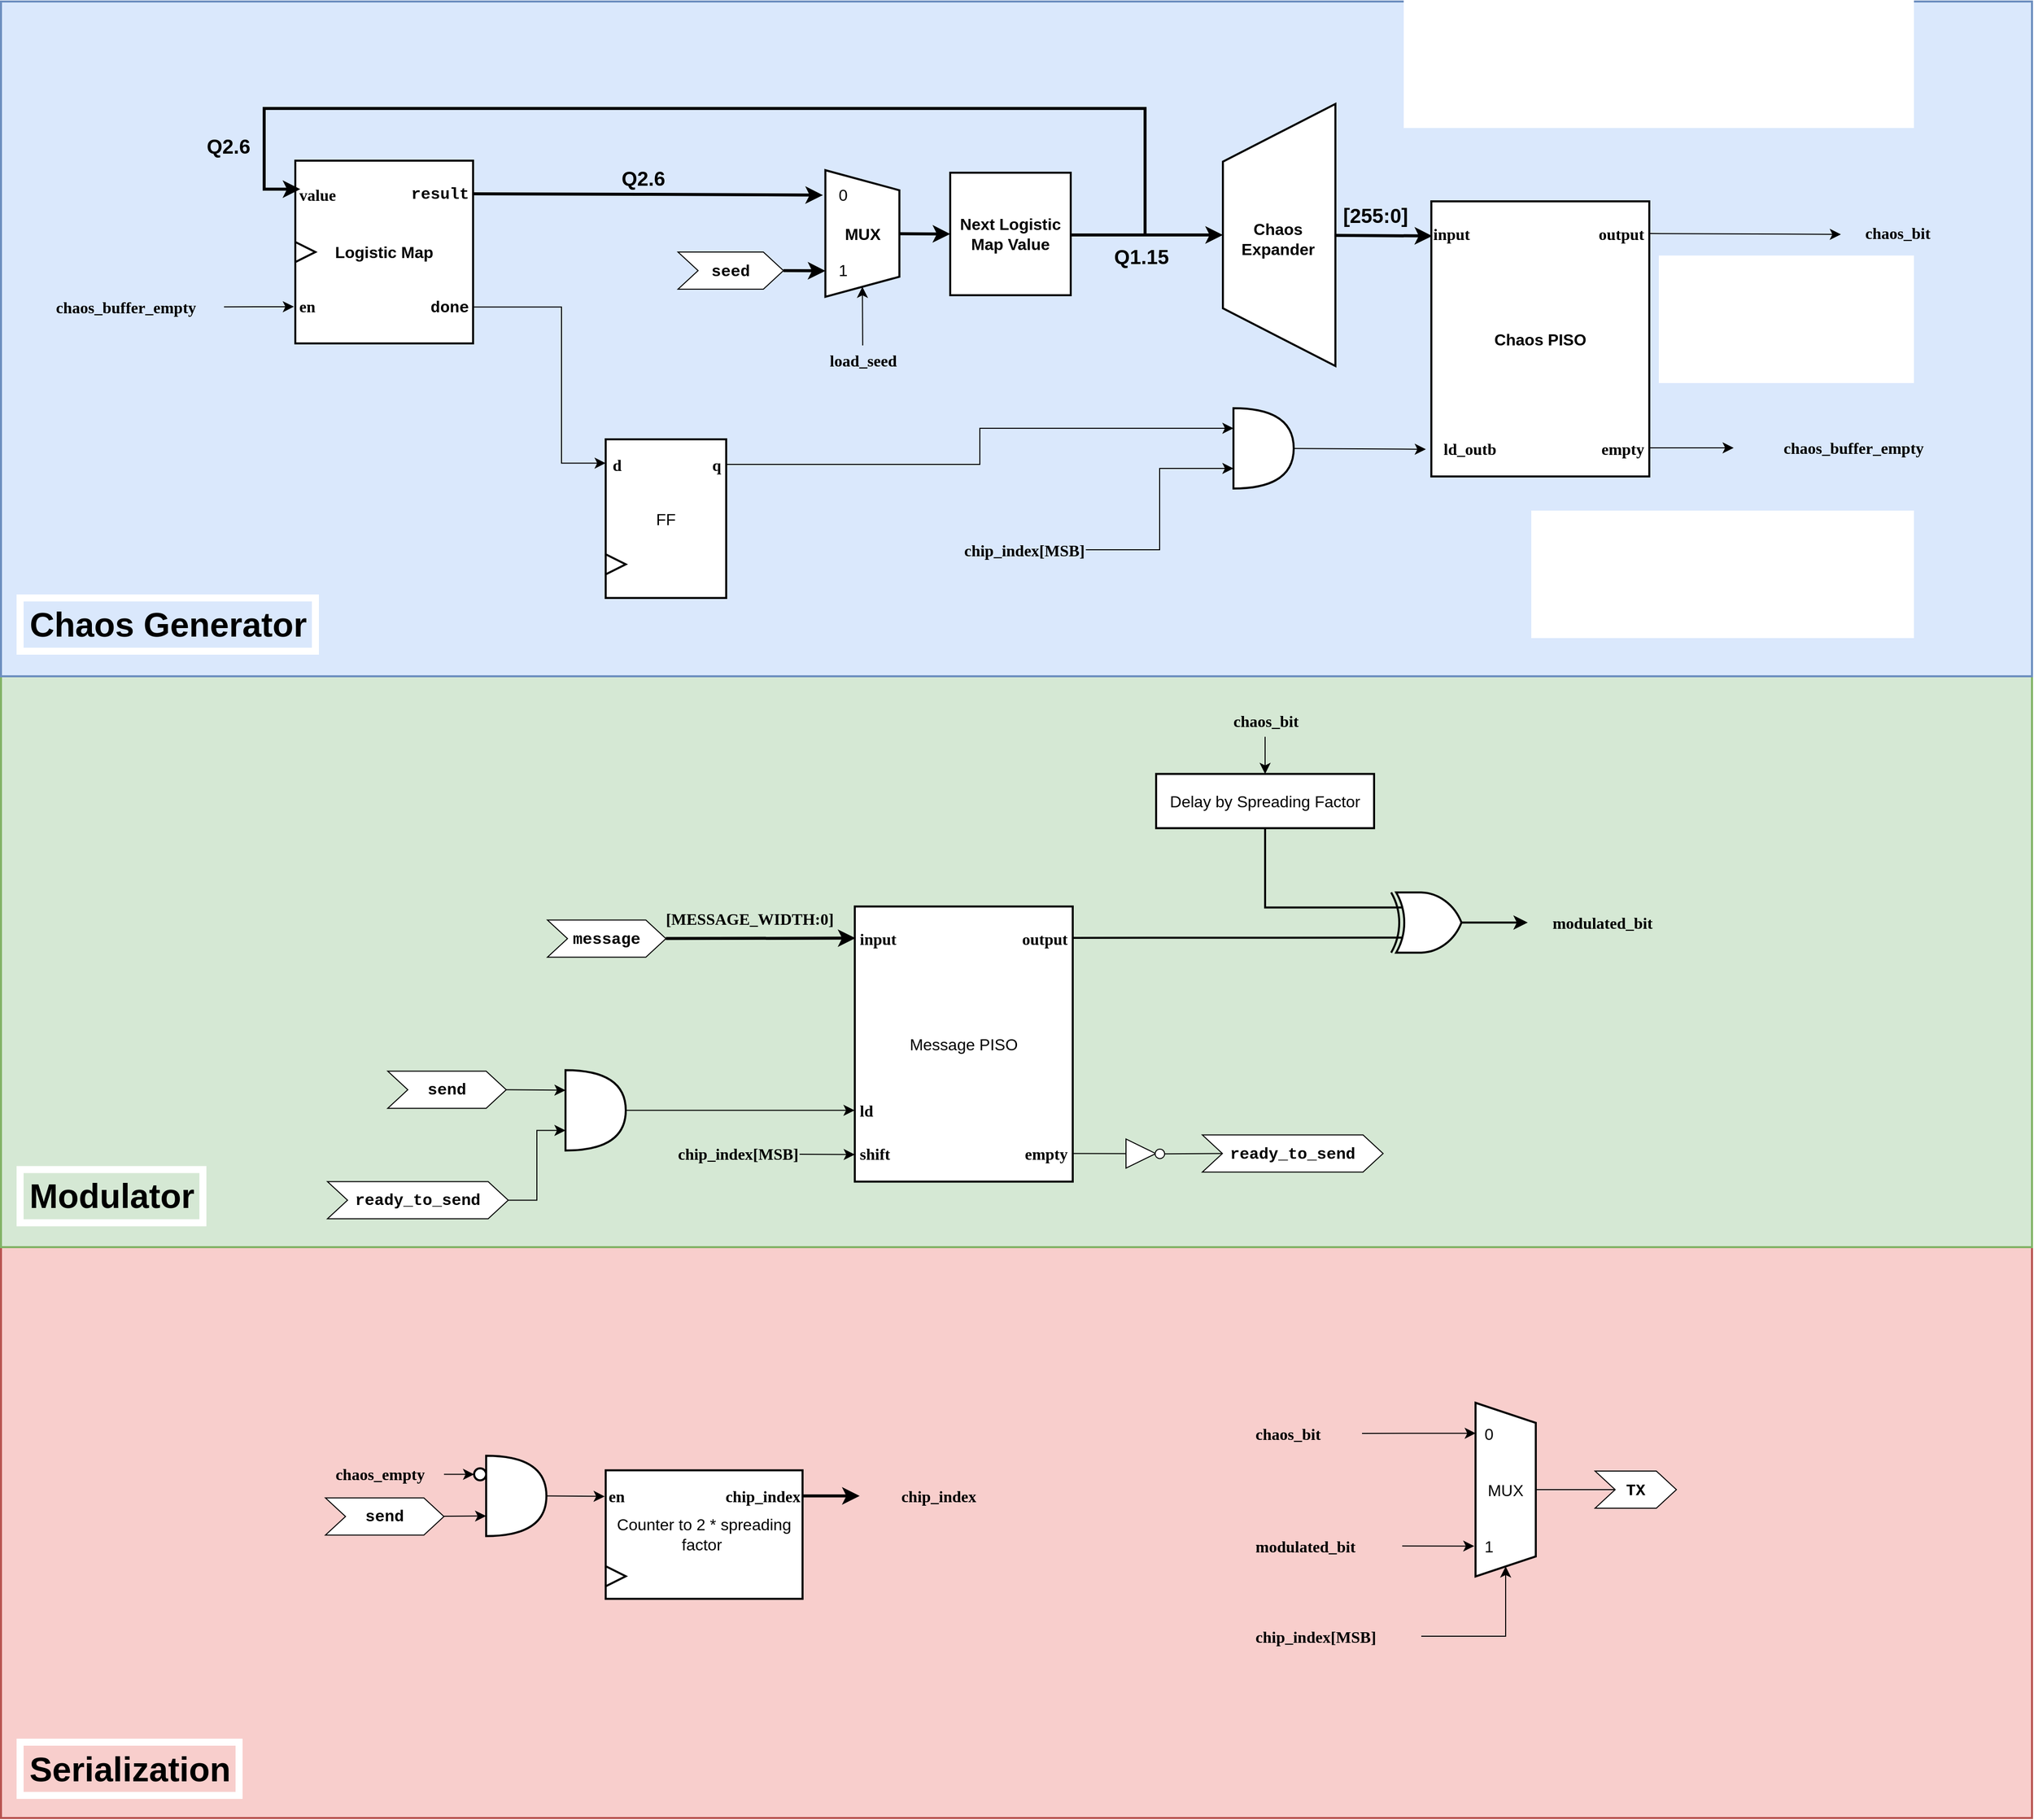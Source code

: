 <mxfile version="22.1.2" type="device" pages="3">
  <diagram name="Modulator" id="LCvjpSdJBNEwHRx-Zz6U">
    <mxGraphModel dx="1436" dy="1056" grid="0" gridSize="10" guides="1" tooltips="1" connect="1" arrows="1" fold="1" page="0" pageScale="1" pageWidth="1169" pageHeight="827" math="0" shadow="0">
      <root>
        <mxCell id="0" />
        <mxCell id="1" parent="0" />
        <mxCell id="J-yrTGczLjJKPa5p3NA1-144" value="" style="rounded=0;whiteSpace=wrap;html=1;fontSize=16;fillColor=#f8cecc;strokeColor=#b85450;strokeWidth=2;" parent="1" vertex="1">
          <mxGeometry x="-251" y="1169" width="2022" height="568.5" as="geometry" />
        </mxCell>
        <mxCell id="J-yrTGczLjJKPa5p3NA1-142" value="" style="rounded=0;whiteSpace=wrap;html=1;fontSize=16;fillColor=#d5e8d4;strokeColor=#82b366;strokeWidth=2;" parent="1" vertex="1">
          <mxGeometry x="-251" y="600.5" width="2022" height="568.5" as="geometry" />
        </mxCell>
        <mxCell id="J-yrTGczLjJKPa5p3NA1-140" value="" style="rounded=0;whiteSpace=wrap;html=1;fontSize=16;fillColor=#dae8fc;strokeColor=#6c8ebf;strokeWidth=2;" parent="1" vertex="1">
          <mxGeometry x="-251" y="-71.5" width="2022" height="672" as="geometry" />
        </mxCell>
        <mxCell id="J-yrTGczLjJKPa5p3NA1-1" value="Logistic Map" style="rounded=0;whiteSpace=wrap;html=1;fontSize=16;strokeWidth=2;fontStyle=1" parent="1" vertex="1">
          <mxGeometry x="42" y="87" width="177" height="182" as="geometry" />
        </mxCell>
        <mxCell id="J-yrTGczLjJKPa5p3NA1-3" value="&lt;b style=&quot;&quot;&gt;&lt;font face=&quot;Lucida Console&quot;&gt;en&lt;/font&gt;&lt;/b&gt;" style="text;html=1;align=left;verticalAlign=middle;resizable=0;points=[];autosize=1;strokeColor=none;fillColor=none;fontSize=16;" parent="1" vertex="1">
          <mxGeometry x="44" y="216" width="38" height="32" as="geometry" />
        </mxCell>
        <mxCell id="J-yrTGczLjJKPa5p3NA1-24" style="edgeStyle=orthogonalEdgeStyle;rounded=0;orthogonalLoop=1;jettySize=auto;html=1;fontSize=12;startSize=8;endSize=8;exitX=-0.059;exitY=0.465;exitDx=0;exitDy=0;exitPerimeter=0;startArrow=classic;startFill=1;endArrow=none;endFill=0;strokeWidth=3;" parent="1" edge="1">
          <mxGeometry relative="1" as="geometry">
            <mxPoint x="821" y="161" as="targetPoint" />
            <mxPoint x="46.988" y="115.38" as="sourcePoint" />
            <Array as="points">
              <mxPoint x="11" y="115" />
              <mxPoint x="11" y="35" />
              <mxPoint x="888" y="35" />
              <mxPoint x="888" y="161" />
              <mxPoint x="820" y="161" />
            </Array>
          </mxGeometry>
        </mxCell>
        <mxCell id="D08qWrvw0XkjA7iKsqlS-1" value="Q2.6" style="edgeLabel;html=1;align=center;verticalAlign=middle;resizable=0;points=[];fontSize=20;labelBackgroundColor=#dae8fc;fontStyle=1" parent="J-yrTGczLjJKPa5p3NA1-24" vertex="1" connectable="0">
          <mxGeometry x="-0.324" relative="1" as="geometry">
            <mxPoint x="-321" y="37" as="offset" />
          </mxGeometry>
        </mxCell>
        <mxCell id="J-yrTGczLjJKPa5p3NA1-4" value="&lt;font face=&quot;Lucida Console&quot;&gt;&lt;b&gt;value&lt;/b&gt;&lt;/font&gt;" style="text;html=1;align=left;verticalAlign=middle;resizable=0;points=[];autosize=1;strokeColor=none;fillColor=none;fontSize=16;" parent="1" vertex="1">
          <mxGeometry x="44" y="104.5" width="68" height="32" as="geometry" />
        </mxCell>
        <mxCell id="J-yrTGczLjJKPa5p3NA1-31" style="edgeStyle=orthogonalEdgeStyle;rounded=0;orthogonalLoop=1;jettySize=auto;html=1;entryX=0.197;entryY=1.033;entryDx=0;entryDy=0;fontSize=12;startSize=8;endSize=8;entryPerimeter=0;strokeWidth=3;" parent="1" target="J-yrTGczLjJKPa5p3NA1-26" edge="1">
          <mxGeometry relative="1" as="geometry">
            <mxPoint x="218" y="120" as="sourcePoint" />
          </mxGeometry>
        </mxCell>
        <mxCell id="J-yrTGczLjJKPa5p3NA1-5" value="&lt;font face=&quot;Courier New&quot;&gt;&lt;b&gt;result&lt;/b&gt;&lt;/font&gt;" style="text;html=1;align=right;verticalAlign=middle;resizable=0;points=[];autosize=1;strokeColor=none;fillColor=none;fontSize=16;" parent="1" vertex="1">
          <mxGeometry x="140" y="103.5" width="76" height="33" as="geometry" />
        </mxCell>
        <mxCell id="J-yrTGczLjJKPa5p3NA1-6" value="&lt;font face=&quot;Courier New&quot;&gt;&lt;b&gt;done&lt;/b&gt;&lt;/font&gt;" style="text;html=1;align=right;verticalAlign=middle;resizable=0;points=[];autosize=1;strokeColor=none;fillColor=none;fontSize=16;" parent="1" vertex="1">
          <mxGeometry x="160" y="216" width="56" height="33" as="geometry" />
        </mxCell>
        <mxCell id="J-yrTGczLjJKPa5p3NA1-9" value="" style="triangle;whiteSpace=wrap;html=1;fontSize=16;strokeWidth=2;" parent="1" vertex="1">
          <mxGeometry x="42" y="168" width="20" height="20" as="geometry" />
        </mxCell>
        <mxCell id="J-yrTGczLjJKPa5p3NA1-20" value="Next Logistic Map Value" style="rounded=0;whiteSpace=wrap;html=1;fontSize=16;strokeWidth=2;fontStyle=1" parent="1" vertex="1">
          <mxGeometry x="694" y="99" width="120" height="122" as="geometry" />
        </mxCell>
        <mxCell id="J-yrTGczLjJKPa5p3NA1-25" value="" style="group;fontSize=16;strokeWidth=2;" parent="1" vertex="1" connectable="0">
          <mxGeometry x="580" y="82" width="89.63" height="165" as="geometry" />
        </mxCell>
        <mxCell id="J-yrTGczLjJKPa5p3NA1-26" value="MUX" style="shape=trapezoid;perimeter=trapezoidPerimeter;whiteSpace=wrap;html=1;fixedSize=1;rotation=90;align=center;verticalAlign=middle;horizontal=0;fontSize=16;strokeWidth=2;fontStyle=1" parent="J-yrTGczLjJKPa5p3NA1-25" vertex="1">
          <mxGeometry x="-36.5" y="40.709" width="126.13" height="73.682" as="geometry" />
        </mxCell>
        <mxCell id="J-yrTGczLjJKPa5p3NA1-28" value="1" style="text;html=1;align=center;verticalAlign=middle;resizable=0;points=[];autosize=1;strokeColor=none;fillColor=none;fontSize=16;" parent="J-yrTGczLjJKPa5p3NA1-25" vertex="1">
          <mxGeometry x="-6" y="101.004" width="25" height="26" as="geometry" />
        </mxCell>
        <mxCell id="J-yrTGczLjJKPa5p3NA1-33" style="edgeStyle=none;curved=1;rounded=0;orthogonalLoop=1;jettySize=auto;html=1;entryX=1;entryY=0.5;entryDx=0;entryDy=0;fontSize=12;startSize=8;endSize=8;" parent="1" target="J-yrTGczLjJKPa5p3NA1-26" edge="1">
          <mxGeometry relative="1" as="geometry">
            <mxPoint x="606.89" y="271" as="sourcePoint" />
          </mxGeometry>
        </mxCell>
        <mxCell id="J-yrTGczLjJKPa5p3NA1-32" value="&lt;b&gt;&lt;font face=&quot;Lucida Console&quot;&gt;load_seed&lt;/font&gt;&lt;/b&gt;" style="text;html=1;align=center;verticalAlign=middle;resizable=0;points=[];autosize=1;strokeColor=none;fillColor=none;fontSize=16;" parent="1" vertex="1">
          <mxGeometry x="552" y="271" width="110" height="30" as="geometry" />
        </mxCell>
        <mxCell id="J-yrTGczLjJKPa5p3NA1-34" value="&lt;b&gt;&lt;font face=&quot;Courier New&quot;&gt;seed&lt;/font&gt;&lt;/b&gt;" style="shape=step;perimeter=stepPerimeter;whiteSpace=wrap;html=1;fixedSize=1;fontSize=16;" parent="1" vertex="1">
          <mxGeometry x="423" y="178" width="105" height="37" as="geometry" />
        </mxCell>
        <mxCell id="J-yrTGczLjJKPa5p3NA1-35" style="edgeStyle=none;curved=1;rounded=0;orthogonalLoop=1;jettySize=auto;html=1;exitX=1;exitY=0.5;exitDx=0;exitDy=0;entryX=0.795;entryY=1;entryDx=0;entryDy=0;entryPerimeter=0;fontSize=12;startSize=8;endSize=8;strokeWidth=3;" parent="1" source="J-yrTGczLjJKPa5p3NA1-34" target="J-yrTGczLjJKPa5p3NA1-26" edge="1">
          <mxGeometry relative="1" as="geometry" />
        </mxCell>
        <mxCell id="J-yrTGczLjJKPa5p3NA1-44" style="edgeStyle=none;curved=1;rounded=0;orthogonalLoop=1;jettySize=auto;html=1;entryX=0;entryY=0.5;entryDx=0;entryDy=0;fontSize=12;startSize=8;endSize=8;strokeWidth=3;" parent="1" source="J-yrTGczLjJKPa5p3NA1-26" target="J-yrTGczLjJKPa5p3NA1-20" edge="1">
          <mxGeometry relative="1" as="geometry" />
        </mxCell>
        <mxCell id="J-yrTGczLjJKPa5p3NA1-27" value="0" style="text;html=1;align=center;verticalAlign=middle;resizable=0;points=[];autosize=1;strokeColor=none;fillColor=none;fontSize=16;" parent="1" vertex="1">
          <mxGeometry x="574" y="108.001" width="25" height="26" as="geometry" />
        </mxCell>
        <mxCell id="J-yrTGczLjJKPa5p3NA1-50" style="edgeStyle=none;curved=1;rounded=0;orthogonalLoop=1;jettySize=auto;html=1;fontSize=12;startSize=8;endSize=8;entryX=0.5;entryY=0;entryDx=0;entryDy=0;strokeWidth=3;" parent="1" target="J-yrTGczLjJKPa5p3NA1-47" edge="1">
          <mxGeometry relative="1" as="geometry">
            <mxPoint x="1024.5" y="162" as="targetPoint" />
            <mxPoint x="814" y="161" as="sourcePoint" />
          </mxGeometry>
        </mxCell>
        <mxCell id="J-yrTGczLjJKPa5p3NA1-47" value="" style="shape=trapezoid;perimeter=trapezoidPerimeter;whiteSpace=wrap;html=1;fixedSize=1;fontSize=16;size=57.5;strokeWidth=2;rotation=-90;textDirection=ltr;horizontal=0;" parent="1" vertex="1">
          <mxGeometry x="891" y="105" width="261" height="112" as="geometry" />
        </mxCell>
        <mxCell id="J-yrTGczLjJKPa5p3NA1-48" value="Chaos&lt;br&gt;Expander" style="text;html=1;align=center;verticalAlign=middle;resizable=0;points=[];autosize=1;strokeColor=none;fillColor=none;fontSize=16;fontStyle=1" parent="1" vertex="1">
          <mxGeometry x="974" y="139.5" width="91" height="50" as="geometry" />
        </mxCell>
        <mxCell id="J-yrTGczLjJKPa5p3NA1-51" value="Chaos PISO" style="rounded=0;whiteSpace=wrap;html=1;fontSize=16;strokeWidth=2;fontStyle=1" parent="1" vertex="1">
          <mxGeometry x="1173" y="127.5" width="217" height="274" as="geometry" />
        </mxCell>
        <mxCell id="J-yrTGczLjJKPa5p3NA1-53" value="&lt;b&gt;&lt;font face=&quot;Lucida Console&quot;&gt;input&lt;/font&gt;&lt;/b&gt;" style="text;html=1;align=left;verticalAlign=middle;resizable=0;points=[];autosize=1;strokeColor=none;fillColor=none;fontSize=16;" parent="1" vertex="1">
          <mxGeometry x="1173" y="143.5" width="68" height="32" as="geometry" />
        </mxCell>
        <mxCell id="J-yrTGczLjJKPa5p3NA1-54" value="&lt;font face=&quot;Lucida Console&quot;&gt;&lt;b&gt;ld_outb&lt;/b&gt;&lt;/font&gt;" style="text;html=1;align=center;verticalAlign=middle;resizable=0;points=[];autosize=1;strokeColor=none;fillColor=none;fontSize=16;" parent="1" vertex="1">
          <mxGeometry x="1167" y="357.5" width="88" height="32" as="geometry" />
        </mxCell>
        <mxCell id="J-yrTGczLjJKPa5p3NA1-55" style="edgeStyle=none;curved=1;rounded=0;orthogonalLoop=1;jettySize=auto;html=1;entryX=0.012;entryY=0.578;entryDx=0;entryDy=0;entryPerimeter=0;fontSize=12;startSize=8;endSize=8;strokeWidth=3;" parent="1" source="J-yrTGczLjJKPa5p3NA1-47" target="J-yrTGczLjJKPa5p3NA1-53" edge="1">
          <mxGeometry relative="1" as="geometry" />
        </mxCell>
        <mxCell id="J-yrTGczLjJKPa5p3NA1-56" value="FF" style="rounded=0;whiteSpace=wrap;html=1;fontSize=16;strokeWidth=2;fontStyle=0" parent="1" vertex="1">
          <mxGeometry x="351" y="364.5" width="120" height="158" as="geometry" />
        </mxCell>
        <mxCell id="J-yrTGczLjJKPa5p3NA1-58" value="" style="triangle;whiteSpace=wrap;html=1;fontSize=16;strokeWidth=2;" parent="1" vertex="1">
          <mxGeometry x="351" y="479" width="20" height="20" as="geometry" />
        </mxCell>
        <mxCell id="J-yrTGczLjJKPa5p3NA1-59" value="&lt;b&gt;&lt;font&gt;d&lt;/font&gt;&lt;/b&gt;" style="text;html=1;align=left;verticalAlign=middle;resizable=0;points=[];autosize=1;strokeColor=none;fillColor=none;fontSize=16;fontFamily=Lucida Console;" parent="1" vertex="1">
          <mxGeometry x="356" y="374" width="28" height="31" as="geometry" />
        </mxCell>
        <mxCell id="J-yrTGczLjJKPa5p3NA1-60" value="&lt;b&gt;q&lt;/b&gt;" style="text;html=1;align=right;verticalAlign=middle;resizable=0;points=[];autosize=1;strokeColor=none;fillColor=none;fontSize=16;fontFamily=Lucida Console;" parent="1" vertex="1">
          <mxGeometry x="439" y="374" width="28" height="31" as="geometry" />
        </mxCell>
        <mxCell id="J-yrTGczLjJKPa5p3NA1-61" style="edgeStyle=orthogonalEdgeStyle;rounded=0;orthogonalLoop=1;jettySize=auto;html=1;entryX=0;entryY=0.15;entryDx=0;entryDy=0;entryPerimeter=0;fontSize=12;startSize=8;endSize=8;exitX=1.002;exitY=0.801;exitDx=0;exitDy=0;exitPerimeter=0;" parent="1" source="J-yrTGczLjJKPa5p3NA1-1" target="J-yrTGczLjJKPa5p3NA1-56" edge="1">
          <mxGeometry relative="1" as="geometry">
            <Array as="points">
              <mxPoint x="307" y="233" />
              <mxPoint x="307" y="388" />
            </Array>
          </mxGeometry>
        </mxCell>
        <mxCell id="J-yrTGczLjJKPa5p3NA1-62" value="" style="shape=or;whiteSpace=wrap;html=1;fontSize=16;strokeWidth=2;" parent="1" vertex="1">
          <mxGeometry x="976" y="333.5" width="60" height="80" as="geometry" />
        </mxCell>
        <mxCell id="J-yrTGczLjJKPa5p3NA1-63" style="edgeStyle=none;curved=1;rounded=0;orthogonalLoop=1;jettySize=auto;html=1;entryX=0.006;entryY=0.529;entryDx=0;entryDy=0;entryPerimeter=0;fontSize=12;startSize=8;endSize=8;" parent="1" source="J-yrTGczLjJKPa5p3NA1-62" target="J-yrTGczLjJKPa5p3NA1-54" edge="1">
          <mxGeometry relative="1" as="geometry" />
        </mxCell>
        <mxCell id="J-yrTGczLjJKPa5p3NA1-64" style="edgeStyle=orthogonalEdgeStyle;rounded=0;orthogonalLoop=1;jettySize=auto;html=1;entryX=0;entryY=0.25;entryDx=0;entryDy=0;entryPerimeter=0;fontSize=12;startSize=8;endSize=8;exitX=1.002;exitY=0.158;exitDx=0;exitDy=0;exitPerimeter=0;" parent="1" source="J-yrTGczLjJKPa5p3NA1-56" target="J-yrTGczLjJKPa5p3NA1-62" edge="1">
          <mxGeometry relative="1" as="geometry" />
        </mxCell>
        <mxCell id="J-yrTGczLjJKPa5p3NA1-65" value="&lt;b&gt;&lt;font face=&quot;Lucida Console&quot;&gt;output&lt;/font&gt;&lt;/b&gt;" style="text;html=1;align=right;verticalAlign=middle;resizable=0;points=[];autosize=1;strokeColor=none;fillColor=none;fontSize=16;" parent="1" vertex="1">
          <mxGeometry x="1308" y="143.5" width="78" height="32" as="geometry" />
        </mxCell>
        <mxCell id="J-yrTGczLjJKPa5p3NA1-67" style="edgeStyle=none;curved=1;rounded=0;orthogonalLoop=1;jettySize=auto;html=1;fontSize=12;startSize=8;endSize=8;exitX=1.003;exitY=0.896;exitDx=0;exitDy=0;exitPerimeter=0;" parent="1" source="J-yrTGczLjJKPa5p3NA1-51" edge="1">
          <mxGeometry relative="1" as="geometry">
            <mxPoint x="1474" y="373" as="targetPoint" />
          </mxGeometry>
        </mxCell>
        <mxCell id="J-yrTGczLjJKPa5p3NA1-66" value="&lt;b&gt;&lt;font face=&quot;Lucida Console&quot;&gt;empty&lt;/font&gt;&lt;/b&gt;" style="text;html=1;align=right;verticalAlign=middle;resizable=0;points=[];autosize=1;strokeColor=none;fillColor=none;fontSize=16;" parent="1" vertex="1">
          <mxGeometry x="1318" y="357.5" width="68" height="32" as="geometry" />
        </mxCell>
        <mxCell id="J-yrTGczLjJKPa5p3NA1-68" value="&lt;b&gt;&lt;font face=&quot;Lucida Console&quot;&gt;chaos_buffer_empty&lt;/font&gt;&lt;/b&gt;" style="text;html=1;align=center;verticalAlign=middle;resizable=0;points=[];autosize=1;strokeColor=none;fillColor=none;fontSize=16;" parent="1" vertex="1">
          <mxGeometry x="1494" y="356.5" width="197" height="32" as="geometry" />
        </mxCell>
        <mxCell id="J-yrTGczLjJKPa5p3NA1-69" value="&lt;b&gt;&lt;font face=&quot;Lucida Console&quot;&gt;chaos_buffer_empty&lt;/font&gt;&lt;/b&gt;" style="text;html=1;align=center;verticalAlign=middle;resizable=0;points=[];autosize=1;strokeColor=none;fillColor=none;fontSize=16;" parent="1" vertex="1">
          <mxGeometry x="-226" y="217" width="197" height="32" as="geometry" />
        </mxCell>
        <mxCell id="J-yrTGczLjJKPa5p3NA1-70" style="edgeStyle=none;curved=1;rounded=0;orthogonalLoop=1;jettySize=auto;html=1;entryX=-0.008;entryY=0.799;entryDx=0;entryDy=0;entryPerimeter=0;fontSize=12;startSize=8;endSize=8;" parent="1" source="J-yrTGczLjJKPa5p3NA1-69" target="J-yrTGczLjJKPa5p3NA1-1" edge="1">
          <mxGeometry relative="1" as="geometry" />
        </mxCell>
        <mxCell id="J-yrTGczLjJKPa5p3NA1-71" value="&lt;b&gt;&lt;font face=&quot;Lucida Console&quot;&gt;chaos_bit&lt;/font&gt;&lt;/b&gt;" style="text;html=1;align=center;verticalAlign=middle;resizable=0;points=[];autosize=1;strokeColor=none;fillColor=none;fontSize=16;" parent="1" vertex="1">
          <mxGeometry x="1583" y="143" width="108" height="32" as="geometry" />
        </mxCell>
        <mxCell id="J-yrTGczLjJKPa5p3NA1-72" style="edgeStyle=none;curved=1;rounded=0;orthogonalLoop=1;jettySize=auto;html=1;entryX=-0.021;entryY=0.544;entryDx=0;entryDy=0;entryPerimeter=0;fontSize=12;startSize=8;endSize=8;exitX=0.999;exitY=0.117;exitDx=0;exitDy=0;exitPerimeter=0;" parent="1" source="J-yrTGczLjJKPa5p3NA1-51" target="J-yrTGczLjJKPa5p3NA1-71" edge="1">
          <mxGeometry relative="1" as="geometry" />
        </mxCell>
        <mxCell id="J-yrTGczLjJKPa5p3NA1-138" value="&lt;b&gt;&lt;font&gt;chip_index[MSB]&lt;/font&gt;&lt;/b&gt;" style="text;html=1;align=right;verticalAlign=middle;resizable=0;points=[];autosize=1;strokeColor=none;fillColor=none;fontSize=16;fontFamily=Lucida Console;" parent="1" vertex="1">
          <mxGeometry x="662" y="459" width="167" height="31" as="geometry" />
        </mxCell>
        <mxCell id="J-yrTGczLjJKPa5p3NA1-139" style="edgeStyle=orthogonalEdgeStyle;rounded=0;orthogonalLoop=1;jettySize=auto;html=1;entryX=0;entryY=0.75;entryDx=0;entryDy=0;entryPerimeter=0;fontSize=12;startSize=8;endSize=8;" parent="1" source="J-yrTGczLjJKPa5p3NA1-138" target="J-yrTGczLjJKPa5p3NA1-62" edge="1">
          <mxGeometry relative="1" as="geometry" />
        </mxCell>
        <mxCell id="J-yrTGczLjJKPa5p3NA1-141" value="&lt;font style=&quot;font-size: 34px;&quot;&gt;Chaos Generator&lt;/font&gt;" style="text;html=1;align=center;verticalAlign=middle;resizable=0;points=[];autosize=1;strokeColor=#FFFFFF;fillColor=none;fontSize=16;strokeWidth=7;perimeterSpacing=0;fontStyle=1" parent="1" vertex="1">
          <mxGeometry x="-232" y="522.5" width="294" height="53" as="geometry" />
        </mxCell>
        <mxCell id="J-yrTGczLjJKPa5p3NA1-143" value="&lt;font style=&quot;font-size: 34px;&quot;&gt;Modulator&lt;/font&gt;" style="text;html=1;align=center;verticalAlign=middle;resizable=0;points=[];autosize=1;strokeColor=#FFFFFF;fillColor=none;fontSize=16;strokeWidth=7;perimeterSpacing=0;fontStyle=1" parent="1" vertex="1">
          <mxGeometry x="-232" y="1091.75" width="182" height="53" as="geometry" />
        </mxCell>
        <mxCell id="J-yrTGczLjJKPa5p3NA1-145" value="" style="group" parent="1" vertex="1" connectable="0">
          <mxGeometry x="62" y="1376.75" width="659" height="142.5" as="geometry" />
        </mxCell>
        <mxCell id="J-yrTGczLjJKPa5p3NA1-95" value="Counter to 2 * spreading factor&amp;nbsp;" style="rounded=0;whiteSpace=wrap;html=1;fontSize=16;strokeWidth=2;" parent="J-yrTGczLjJKPa5p3NA1-145" vertex="1">
          <mxGeometry x="289" y="14.5" width="196" height="128" as="geometry" />
        </mxCell>
        <mxCell id="J-yrTGczLjJKPa5p3NA1-96" value="" style="triangle;whiteSpace=wrap;html=1;fontSize=16;strokeWidth=2;" parent="J-yrTGczLjJKPa5p3NA1-145" vertex="1">
          <mxGeometry x="289" y="110" width="20" height="20" as="geometry" />
        </mxCell>
        <mxCell id="J-yrTGczLjJKPa5p3NA1-97" value="&lt;b&gt;&lt;font&gt;en&lt;/font&gt;&lt;/b&gt;" style="text;html=1;align=left;verticalAlign=middle;resizable=0;points=[];autosize=1;strokeColor=none;fillColor=none;fontSize=16;fontFamily=Lucida Console;" parent="J-yrTGczLjJKPa5p3NA1-145" vertex="1">
          <mxGeometry x="290" y="24.5" width="38" height="31" as="geometry" />
        </mxCell>
        <mxCell id="J-yrTGczLjJKPa5p3NA1-100" style="edgeStyle=none;curved=1;rounded=0;orthogonalLoop=1;jettySize=auto;html=1;fontSize=12;startSize=8;endSize=8;strokeWidth=3;" parent="J-yrTGczLjJKPa5p3NA1-145" source="J-yrTGczLjJKPa5p3NA1-98" edge="1">
          <mxGeometry relative="1" as="geometry">
            <mxPoint x="541.857" y="40" as="targetPoint" />
          </mxGeometry>
        </mxCell>
        <mxCell id="J-yrTGczLjJKPa5p3NA1-98" value="&lt;b&gt;&lt;font&gt;chip_index&lt;/font&gt;&lt;/b&gt;" style="text;html=1;align=right;verticalAlign=middle;resizable=0;points=[];autosize=1;strokeColor=none;fillColor=none;fontSize=16;fontFamily=Lucida Console;" parent="J-yrTGczLjJKPa5p3NA1-145" vertex="1">
          <mxGeometry x="366" y="24.5" width="118" height="31" as="geometry" />
        </mxCell>
        <mxCell id="J-yrTGczLjJKPa5p3NA1-101" value="&lt;b&gt;&lt;font&gt;chip_index&lt;/font&gt;&lt;/b&gt;" style="text;html=1;align=right;verticalAlign=middle;resizable=0;points=[];autosize=1;strokeColor=none;fillColor=none;fontSize=16;fontFamily=Lucida Console;" parent="J-yrTGczLjJKPa5p3NA1-145" vertex="1">
          <mxGeometry x="541" y="24.5" width="118" height="31" as="geometry" />
        </mxCell>
        <mxCell id="J-yrTGczLjJKPa5p3NA1-102" value="&lt;b&gt;&lt;font face=&quot;Courier New&quot;&gt;send&lt;/font&gt;&lt;/b&gt;" style="shape=step;perimeter=stepPerimeter;whiteSpace=wrap;html=1;fixedSize=1;fontSize=16;" parent="J-yrTGczLjJKPa5p3NA1-145" vertex="1">
          <mxGeometry x="10" y="42" width="118" height="37" as="geometry" />
        </mxCell>
        <mxCell id="J-yrTGczLjJKPa5p3NA1-103" value="" style="shape=or;whiteSpace=wrap;html=1;fontSize=16;strokeWidth=2;" parent="J-yrTGczLjJKPa5p3NA1-145" vertex="1">
          <mxGeometry x="170" width="60" height="80" as="geometry" />
        </mxCell>
        <mxCell id="J-yrTGczLjJKPa5p3NA1-104" style="edgeStyle=none;curved=1;rounded=0;orthogonalLoop=1;jettySize=auto;html=1;exitX=1;exitY=0.5;exitDx=0;exitDy=0;exitPerimeter=0;fontSize=12;startSize=8;endSize=8;" parent="J-yrTGczLjJKPa5p3NA1-145" source="J-yrTGczLjJKPa5p3NA1-103" edge="1">
          <mxGeometry relative="1" as="geometry">
            <mxPoint x="288" y="40.5" as="targetPoint" />
          </mxGeometry>
        </mxCell>
        <mxCell id="J-yrTGczLjJKPa5p3NA1-105" style="edgeStyle=none;curved=1;rounded=0;orthogonalLoop=1;jettySize=auto;html=1;entryX=0;entryY=0.75;entryDx=0;entryDy=0;entryPerimeter=0;fontSize=12;startSize=8;endSize=8;" parent="J-yrTGczLjJKPa5p3NA1-145" source="J-yrTGczLjJKPa5p3NA1-102" target="J-yrTGczLjJKPa5p3NA1-103" edge="1">
          <mxGeometry relative="1" as="geometry" />
        </mxCell>
        <mxCell id="J-yrTGczLjJKPa5p3NA1-106" value="" style="ellipse;whiteSpace=wrap;html=1;aspect=fixed;fontSize=16;strokeWidth=2;" parent="J-yrTGczLjJKPa5p3NA1-145" vertex="1">
          <mxGeometry x="158" y="12.5" width="12" height="12" as="geometry" />
        </mxCell>
        <mxCell id="J-yrTGczLjJKPa5p3NA1-108" style="edgeStyle=none;curved=1;rounded=0;orthogonalLoop=1;jettySize=auto;html=1;entryX=0;entryY=0.5;entryDx=0;entryDy=0;fontSize=12;startSize=8;endSize=8;" parent="J-yrTGczLjJKPa5p3NA1-145" source="J-yrTGczLjJKPa5p3NA1-107" target="J-yrTGczLjJKPa5p3NA1-106" edge="1">
          <mxGeometry relative="1" as="geometry" />
        </mxCell>
        <mxCell id="J-yrTGczLjJKPa5p3NA1-107" value="&lt;b&gt;&lt;font face=&quot;Lucida Console&quot;&gt;chaos_empty&lt;/font&gt;&lt;/b&gt;" style="text;html=1;align=center;verticalAlign=middle;resizable=0;points=[];autosize=1;strokeColor=none;fillColor=none;fontSize=16;" parent="J-yrTGczLjJKPa5p3NA1-145" vertex="1">
          <mxGeometry y="2.5" width="128" height="32" as="geometry" />
        </mxCell>
        <mxCell id="J-yrTGczLjJKPa5p3NA1-146" value="" style="group" parent="1" vertex="1" connectable="0">
          <mxGeometry x="996" y="1324" width="421" height="248" as="geometry" />
        </mxCell>
        <mxCell id="J-yrTGczLjJKPa5p3NA1-111" value="" style="group;fontSize=16;strokeWidth=1;" parent="J-yrTGczLjJKPa5p3NA1-146" vertex="1" connectable="0">
          <mxGeometry x="221" width="60" height="173" as="geometry" />
        </mxCell>
        <mxCell id="J-yrTGczLjJKPa5p3NA1-112" value="MUX" style="shape=trapezoid;perimeter=trapezoidPerimeter;whiteSpace=wrap;html=1;fixedSize=1;rotation=90;align=center;verticalAlign=middle;horizontal=0;fontSize=16;strokeWidth=2;" parent="J-yrTGczLjJKPa5p3NA1-111" vertex="1">
          <mxGeometry x="-56.5" y="56.5" width="173" height="60" as="geometry" />
        </mxCell>
        <mxCell id="J-yrTGczLjJKPa5p3NA1-113" value="0" style="text;html=1;align=center;verticalAlign=middle;resizable=0;points=[];autosize=1;strokeColor=none;fillColor=none;fontSize=16;" parent="J-yrTGczLjJKPa5p3NA1-111" vertex="1">
          <mxGeometry y="17.5" width="25" height="26" as="geometry" />
        </mxCell>
        <mxCell id="J-yrTGczLjJKPa5p3NA1-114" value="1" style="text;html=1;align=center;verticalAlign=middle;resizable=0;points=[];autosize=1;strokeColor=none;fillColor=none;fontSize=16;" parent="J-yrTGczLjJKPa5p3NA1-111" vertex="1">
          <mxGeometry y="129.5" width="25" height="26" as="geometry" />
        </mxCell>
        <mxCell id="J-yrTGczLjJKPa5p3NA1-115" value="&lt;b&gt;&lt;font face=&quot;Lucida Console&quot;&gt;modulated_bit&lt;/font&gt;&lt;/b&gt;" style="text;html=1;align=left;verticalAlign=middle;resizable=0;points=[];autosize=1;strokeColor=none;fillColor=none;fontSize=16;" parent="J-yrTGczLjJKPa5p3NA1-146" vertex="1">
          <mxGeometry y="126.5" width="148" height="32" as="geometry" />
        </mxCell>
        <mxCell id="J-yrTGczLjJKPa5p3NA1-116" value="&lt;b&gt;&lt;font face=&quot;Lucida Console&quot;&gt;chaos_bit&lt;/font&gt;&lt;/b&gt;" style="text;html=1;align=left;verticalAlign=middle;resizable=0;points=[];autosize=1;strokeColor=none;fillColor=none;fontSize=16;" parent="J-yrTGczLjJKPa5p3NA1-146" vertex="1">
          <mxGeometry y="14.5" width="108" height="32" as="geometry" />
        </mxCell>
        <mxCell id="J-yrTGczLjJKPa5p3NA1-117" style="edgeStyle=none;curved=1;rounded=0;orthogonalLoop=1;jettySize=auto;html=1;entryX=0.01;entryY=0.494;entryDx=0;entryDy=0;entryPerimeter=0;fontSize=12;startSize=8;endSize=8;" parent="J-yrTGczLjJKPa5p3NA1-146" source="J-yrTGczLjJKPa5p3NA1-116" target="J-yrTGczLjJKPa5p3NA1-113" edge="1">
          <mxGeometry relative="1" as="geometry" />
        </mxCell>
        <mxCell id="J-yrTGczLjJKPa5p3NA1-118" style="edgeStyle=none;curved=1;rounded=0;orthogonalLoop=1;jettySize=auto;html=1;entryX=-0.048;entryY=0.508;entryDx=0;entryDy=0;entryPerimeter=0;fontSize=12;startSize=8;endSize=8;" parent="J-yrTGczLjJKPa5p3NA1-146" source="J-yrTGczLjJKPa5p3NA1-115" target="J-yrTGczLjJKPa5p3NA1-114" edge="1">
          <mxGeometry relative="1" as="geometry" />
        </mxCell>
        <mxCell id="J-yrTGczLjJKPa5p3NA1-122" value="&lt;b&gt;&lt;font face=&quot;Courier New&quot;&gt;TX&lt;/font&gt;&lt;/b&gt;" style="shape=step;perimeter=stepPerimeter;whiteSpace=wrap;html=1;fixedSize=1;fontSize=16;" parent="J-yrTGczLjJKPa5p3NA1-146" vertex="1">
          <mxGeometry x="340" y="68" width="81" height="37" as="geometry" />
        </mxCell>
        <mxCell id="J-yrTGczLjJKPa5p3NA1-123" style="edgeStyle=none;curved=1;rounded=0;orthogonalLoop=1;jettySize=auto;html=1;exitX=0.5;exitY=0;exitDx=0;exitDy=0;entryX=0;entryY=0.5;entryDx=0;entryDy=0;fontSize=12;startSize=8;endSize=8;endArrow=none;endFill=0;" parent="J-yrTGczLjJKPa5p3NA1-146" source="J-yrTGczLjJKPa5p3NA1-112" target="J-yrTGczLjJKPa5p3NA1-122" edge="1">
          <mxGeometry relative="1" as="geometry" />
        </mxCell>
        <mxCell id="J-yrTGczLjJKPa5p3NA1-125" style="edgeStyle=orthogonalEdgeStyle;rounded=0;orthogonalLoop=1;jettySize=auto;html=1;entryX=1;entryY=0.5;entryDx=0;entryDy=0;fontSize=12;startSize=8;endSize=8;" parent="J-yrTGczLjJKPa5p3NA1-146" source="J-yrTGczLjJKPa5p3NA1-124" target="J-yrTGczLjJKPa5p3NA1-112" edge="1">
          <mxGeometry relative="1" as="geometry" />
        </mxCell>
        <mxCell id="J-yrTGczLjJKPa5p3NA1-124" value="&lt;b&gt;&lt;font&gt;chip_index[MSB]&lt;/font&gt;&lt;/b&gt;" style="text;html=1;align=left;verticalAlign=middle;resizable=0;points=[];autosize=1;strokeColor=none;fillColor=none;fontSize=16;fontFamily=Lucida Console;" parent="J-yrTGczLjJKPa5p3NA1-146" vertex="1">
          <mxGeometry y="217" width="167" height="31" as="geometry" />
        </mxCell>
        <mxCell id="J-yrTGczLjJKPa5p3NA1-147" value="" style="group" parent="1" vertex="1" connectable="0">
          <mxGeometry x="74" y="628.75" width="1343" height="512" as="geometry" />
        </mxCell>
        <mxCell id="J-yrTGczLjJKPa5p3NA1-73" value="Message PISO" style="rounded=0;whiteSpace=wrap;html=1;fontSize=16;strokeWidth=2;" parent="J-yrTGczLjJKPa5p3NA1-147" vertex="1">
          <mxGeometry x="525" y="201" width="217" height="274" as="geometry" />
        </mxCell>
        <mxCell id="J-yrTGczLjJKPa5p3NA1-74" value="&lt;b&gt;&lt;font face=&quot;Lucida Console&quot;&gt;input&lt;/font&gt;&lt;/b&gt;" style="text;html=1;align=left;verticalAlign=middle;resizable=0;points=[];autosize=1;strokeColor=none;fillColor=none;fontSize=16;" parent="J-yrTGczLjJKPa5p3NA1-147" vertex="1">
          <mxGeometry x="528" y="217" width="68" height="32" as="geometry" />
        </mxCell>
        <mxCell id="J-yrTGczLjJKPa5p3NA1-75" value="&lt;font face=&quot;Lucida Console&quot;&gt;&lt;b&gt;ld&lt;/b&gt;&lt;/font&gt;" style="text;html=1;align=left;verticalAlign=middle;resizable=0;points=[];autosize=1;strokeColor=none;fillColor=none;fontSize=16;" parent="J-yrTGczLjJKPa5p3NA1-147" vertex="1">
          <mxGeometry x="528" y="388" width="38" height="32" as="geometry" />
        </mxCell>
        <mxCell id="J-yrTGczLjJKPa5p3NA1-76" value="&lt;b&gt;&lt;font face=&quot;Lucida Console&quot;&gt;output&lt;/font&gt;&lt;/b&gt;" style="text;html=1;align=right;verticalAlign=middle;resizable=0;points=[];autosize=1;strokeColor=none;fillColor=none;fontSize=16;" parent="J-yrTGczLjJKPa5p3NA1-147" vertex="1">
          <mxGeometry x="660" y="217" width="78" height="32" as="geometry" />
        </mxCell>
        <mxCell id="J-yrTGczLjJKPa5p3NA1-130" style="edgeStyle=none;curved=1;rounded=0;orthogonalLoop=1;jettySize=auto;html=1;entryX=0;entryY=0.5;entryDx=0;entryDy=0;fontSize=12;startSize=8;endSize=8;endArrow=none;endFill=0;exitX=1.001;exitY=0.898;exitDx=0;exitDy=0;exitPerimeter=0;" parent="J-yrTGczLjJKPa5p3NA1-147" source="J-yrTGczLjJKPa5p3NA1-73" target="J-yrTGczLjJKPa5p3NA1-127" edge="1">
          <mxGeometry relative="1" as="geometry" />
        </mxCell>
        <mxCell id="J-yrTGczLjJKPa5p3NA1-77" value="&lt;b&gt;&lt;font face=&quot;Lucida Console&quot;&gt;empty&lt;/font&gt;&lt;/b&gt;" style="text;html=1;align=right;verticalAlign=middle;resizable=0;points=[];autosize=1;strokeColor=none;fillColor=none;fontSize=16;" parent="J-yrTGczLjJKPa5p3NA1-147" vertex="1">
          <mxGeometry x="670" y="431" width="68" height="32" as="geometry" />
        </mxCell>
        <mxCell id="J-yrTGczLjJKPa5p3NA1-78" value="&lt;font face=&quot;Lucida Console&quot;&gt;&lt;b&gt;shift&lt;/b&gt;&lt;/font&gt;" style="text;html=1;align=left;verticalAlign=middle;resizable=0;points=[];autosize=1;strokeColor=none;fillColor=none;fontSize=16;" parent="J-yrTGczLjJKPa5p3NA1-147" vertex="1">
          <mxGeometry x="528" y="431" width="68" height="32" as="geometry" />
        </mxCell>
        <mxCell id="J-yrTGczLjJKPa5p3NA1-80" style="edgeStyle=none;curved=1;rounded=0;orthogonalLoop=1;jettySize=auto;html=1;fontSize=12;startSize=8;endSize=8;strokeWidth=3;entryX=0.003;entryY=0.115;entryDx=0;entryDy=0;entryPerimeter=0;" parent="J-yrTGczLjJKPa5p3NA1-147" source="J-yrTGczLjJKPa5p3NA1-79" target="J-yrTGczLjJKPa5p3NA1-73" edge="1">
          <mxGeometry relative="1" as="geometry" />
        </mxCell>
        <mxCell id="J-yrTGczLjJKPa5p3NA1-79" value="&lt;b&gt;&lt;font face=&quot;Courier New&quot;&gt;message&lt;/font&gt;&lt;/b&gt;" style="shape=step;perimeter=stepPerimeter;whiteSpace=wrap;html=1;fixedSize=1;fontSize=16;" parent="J-yrTGczLjJKPa5p3NA1-147" vertex="1">
          <mxGeometry x="219" y="214.5" width="118" height="37" as="geometry" />
        </mxCell>
        <mxCell id="J-yrTGczLjJKPa5p3NA1-82" value="&lt;b&gt;&lt;font face=&quot;Courier New&quot;&gt;send&lt;/font&gt;&lt;/b&gt;" style="shape=step;perimeter=stepPerimeter;whiteSpace=wrap;html=1;fixedSize=1;fontSize=16;" parent="J-yrTGczLjJKPa5p3NA1-147" vertex="1">
          <mxGeometry x="60" y="365" width="118" height="37" as="geometry" />
        </mxCell>
        <mxCell id="J-yrTGczLjJKPa5p3NA1-85" value="Delay by Spreading Factor" style="rounded=0;whiteSpace=wrap;html=1;fontSize=16;strokeWidth=2;" parent="J-yrTGczLjJKPa5p3NA1-147" vertex="1">
          <mxGeometry x="825" y="69" width="217" height="54" as="geometry" />
        </mxCell>
        <mxCell id="J-yrTGczLjJKPa5p3NA1-87" value="" style="verticalLabelPosition=bottom;shadow=0;dashed=0;align=center;html=1;verticalAlign=top;shape=mxgraph.electrical.logic_gates.logic_gate;operation=xor;fontSize=16;strokeWidth=2;" parent="J-yrTGczLjJKPa5p3NA1-147" vertex="1">
          <mxGeometry x="1049" y="187" width="100" height="60" as="geometry" />
        </mxCell>
        <mxCell id="J-yrTGczLjJKPa5p3NA1-89" style="edgeStyle=none;curved=1;rounded=0;orthogonalLoop=1;jettySize=auto;html=1;entryX=0.5;entryY=0;entryDx=0;entryDy=0;fontSize=12;startSize=8;endSize=8;" parent="J-yrTGczLjJKPa5p3NA1-147" source="J-yrTGczLjJKPa5p3NA1-88" target="J-yrTGczLjJKPa5p3NA1-85" edge="1">
          <mxGeometry relative="1" as="geometry" />
        </mxCell>
        <mxCell id="J-yrTGczLjJKPa5p3NA1-88" value="&lt;b&gt;&lt;font face=&quot;Lucida Console&quot;&gt;chaos_bit&lt;/font&gt;&lt;/b&gt;" style="text;html=1;align=center;verticalAlign=middle;resizable=0;points=[];autosize=1;strokeColor=none;fillColor=none;fontSize=16;" parent="J-yrTGczLjJKPa5p3NA1-147" vertex="1">
          <mxGeometry x="879.5" width="108" height="32" as="geometry" />
        </mxCell>
        <mxCell id="J-yrTGczLjJKPa5p3NA1-90" style="edgeStyle=none;curved=1;rounded=0;orthogonalLoop=1;jettySize=auto;html=1;entryX=0;entryY=0.75;entryDx=0;entryDy=0;entryPerimeter=0;fontSize=12;startSize=8;endSize=8;exitX=1.002;exitY=0.114;exitDx=0;exitDy=0;exitPerimeter=0;endArrow=none;endFill=0;strokeWidth=2;" parent="J-yrTGczLjJKPa5p3NA1-147" source="J-yrTGczLjJKPa5p3NA1-73" target="J-yrTGczLjJKPa5p3NA1-87" edge="1">
          <mxGeometry relative="1" as="geometry" />
        </mxCell>
        <mxCell id="J-yrTGczLjJKPa5p3NA1-92" style="edgeStyle=orthogonalEdgeStyle;rounded=0;orthogonalLoop=1;jettySize=auto;html=1;exitX=0.5;exitY=1;exitDx=0;exitDy=0;entryX=0;entryY=0.25;entryDx=0;entryDy=0;entryPerimeter=0;fontSize=12;startSize=8;endSize=8;endArrow=none;endFill=0;strokeWidth=2;" parent="J-yrTGczLjJKPa5p3NA1-147" source="J-yrTGczLjJKPa5p3NA1-85" target="J-yrTGczLjJKPa5p3NA1-87" edge="1">
          <mxGeometry relative="1" as="geometry" />
        </mxCell>
        <mxCell id="J-yrTGczLjJKPa5p3NA1-93" value="&lt;b&gt;&lt;font face=&quot;Lucida Console&quot;&gt;modulated_bit&lt;/font&gt;&lt;/b&gt;" style="text;html=1;align=center;verticalAlign=middle;resizable=0;points=[];autosize=1;strokeColor=none;fillColor=none;fontSize=16;" parent="J-yrTGczLjJKPa5p3NA1-147" vertex="1">
          <mxGeometry x="1195" y="201" width="148" height="32" as="geometry" />
        </mxCell>
        <mxCell id="J-yrTGczLjJKPa5p3NA1-94" style="edgeStyle=none;curved=1;rounded=0;orthogonalLoop=1;jettySize=auto;html=1;exitX=1;exitY=0.5;exitDx=0;exitDy=0;exitPerimeter=0;fontSize=12;startSize=8;endSize=8;strokeWidth=2;" parent="J-yrTGczLjJKPa5p3NA1-147" source="J-yrTGczLjJKPa5p3NA1-87" target="J-yrTGczLjJKPa5p3NA1-93" edge="1">
          <mxGeometry relative="1" as="geometry" />
        </mxCell>
        <mxCell id="J-yrTGczLjJKPa5p3NA1-109" value="&lt;b&gt;&lt;font&gt;chip_index[MSB]&lt;/font&gt;&lt;/b&gt;" style="text;html=1;align=right;verticalAlign=middle;resizable=0;points=[];autosize=1;strokeColor=none;fillColor=none;fontSize=16;fontFamily=Lucida Console;" parent="J-yrTGczLjJKPa5p3NA1-147" vertex="1">
          <mxGeometry x="303" y="432" width="167" height="31" as="geometry" />
        </mxCell>
        <mxCell id="J-yrTGczLjJKPa5p3NA1-110" style="edgeStyle=none;curved=1;rounded=0;orthogonalLoop=1;jettySize=auto;html=1;fontSize=12;startSize=8;endSize=8;" parent="J-yrTGczLjJKPa5p3NA1-147" source="J-yrTGczLjJKPa5p3NA1-109" edge="1">
          <mxGeometry relative="1" as="geometry">
            <mxPoint x="525" y="448" as="targetPoint" />
          </mxGeometry>
        </mxCell>
        <mxCell id="J-yrTGczLjJKPa5p3NA1-121" value="&lt;b&gt;&lt;font face=&quot;Courier New&quot;&gt;ready_to_send&lt;/font&gt;&lt;/b&gt;" style="shape=step;perimeter=stepPerimeter;whiteSpace=wrap;html=1;fixedSize=1;fontSize=16;" parent="J-yrTGczLjJKPa5p3NA1-147" vertex="1">
          <mxGeometry x="871" y="428.5" width="180" height="37" as="geometry" />
        </mxCell>
        <mxCell id="J-yrTGczLjJKPa5p3NA1-126" value="" style="group;fontSize=16;rotation=-90;" parent="J-yrTGczLjJKPa5p3NA1-147" vertex="1" connectable="0">
          <mxGeometry x="800" y="427.595" width="29.0" height="38.81" as="geometry" />
        </mxCell>
        <mxCell id="J-yrTGczLjJKPa5p3NA1-127" value="" style="triangle;whiteSpace=wrap;html=1;rotation=0;fontSize=16;" parent="J-yrTGczLjJKPa5p3NA1-126" vertex="1">
          <mxGeometry x="-5" y="5" width="29.62" height="29" as="geometry" />
        </mxCell>
        <mxCell id="J-yrTGczLjJKPa5p3NA1-128" value="" style="ellipse;whiteSpace=wrap;html=1;aspect=fixed;fontSize=16;rotation=-90;" parent="J-yrTGczLjJKPa5p3NA1-126" vertex="1">
          <mxGeometry x="24" y="15" width="9.5" height="9.5" as="geometry" />
        </mxCell>
        <mxCell id="J-yrTGczLjJKPa5p3NA1-131" style="edgeStyle=none;curved=1;rounded=0;orthogonalLoop=1;jettySize=auto;html=1;exitX=0.5;exitY=1;exitDx=0;exitDy=0;entryX=0;entryY=0.5;entryDx=0;entryDy=0;fontSize=12;startSize=8;endSize=8;endArrow=none;endFill=0;" parent="J-yrTGczLjJKPa5p3NA1-147" source="J-yrTGczLjJKPa5p3NA1-128" target="J-yrTGczLjJKPa5p3NA1-121" edge="1">
          <mxGeometry relative="1" as="geometry" />
        </mxCell>
        <mxCell id="J-yrTGczLjJKPa5p3NA1-132" value="" style="shape=or;whiteSpace=wrap;html=1;fontSize=16;strokeWidth=2;" parent="J-yrTGczLjJKPa5p3NA1-147" vertex="1">
          <mxGeometry x="237" y="364" width="60" height="80" as="geometry" />
        </mxCell>
        <mxCell id="J-yrTGczLjJKPa5p3NA1-133" style="edgeStyle=none;curved=1;rounded=0;orthogonalLoop=1;jettySize=auto;html=1;entryX=-0.001;entryY=0.741;entryDx=0;entryDy=0;entryPerimeter=0;fontSize=12;startSize=8;endSize=8;" parent="J-yrTGczLjJKPa5p3NA1-147" source="J-yrTGczLjJKPa5p3NA1-132" target="J-yrTGczLjJKPa5p3NA1-73" edge="1">
          <mxGeometry relative="1" as="geometry" />
        </mxCell>
        <mxCell id="J-yrTGczLjJKPa5p3NA1-134" style="edgeStyle=none;curved=1;rounded=0;orthogonalLoop=1;jettySize=auto;html=1;exitX=1;exitY=0.5;exitDx=0;exitDy=0;entryX=0;entryY=0.25;entryDx=0;entryDy=0;entryPerimeter=0;fontSize=12;startSize=8;endSize=8;" parent="J-yrTGczLjJKPa5p3NA1-147" source="J-yrTGczLjJKPa5p3NA1-82" target="J-yrTGczLjJKPa5p3NA1-132" edge="1">
          <mxGeometry relative="1" as="geometry" />
        </mxCell>
        <mxCell id="J-yrTGczLjJKPa5p3NA1-135" value="&lt;b&gt;&lt;font face=&quot;Courier New&quot;&gt;ready_to_send&lt;/font&gt;&lt;/b&gt;" style="shape=step;perimeter=stepPerimeter;whiteSpace=wrap;html=1;fixedSize=1;fontSize=16;" parent="J-yrTGczLjJKPa5p3NA1-147" vertex="1">
          <mxGeometry y="475" width="180" height="37" as="geometry" />
        </mxCell>
        <mxCell id="J-yrTGczLjJKPa5p3NA1-137" style="edgeStyle=orthogonalEdgeStyle;rounded=0;orthogonalLoop=1;jettySize=auto;html=1;exitX=1;exitY=0.5;exitDx=0;exitDy=0;entryX=0;entryY=0.75;entryDx=0;entryDy=0;entryPerimeter=0;fontSize=12;startSize=8;endSize=8;" parent="J-yrTGczLjJKPa5p3NA1-147" source="J-yrTGczLjJKPa5p3NA1-135" target="J-yrTGczLjJKPa5p3NA1-132" edge="1">
          <mxGeometry relative="1" as="geometry" />
        </mxCell>
        <mxCell id="J-yrTGczLjJKPa5p3NA1-149" value="&lt;font style=&quot;font-size: 34px;&quot;&gt;Serialization&lt;/font&gt;" style="text;html=1;align=center;verticalAlign=middle;resizable=0;points=[];autosize=1;strokeColor=#FFFFFF;fillColor=none;fontSize=16;strokeWidth=7;perimeterSpacing=0;fontStyle=1" parent="1" vertex="1">
          <mxGeometry x="-232" y="1662" width="218" height="53" as="geometry" />
        </mxCell>
        <mxCell id="D08qWrvw0XkjA7iKsqlS-2" value="Q1.15" style="edgeLabel;html=1;align=center;verticalAlign=middle;resizable=0;points=[];fontSize=20;labelBackgroundColor=#dae8fc;fontStyle=1" parent="1" vertex="1" connectable="0">
          <mxGeometry x="883.996" y="182" as="geometry" />
        </mxCell>
        <mxCell id="D08qWrvw0XkjA7iKsqlS-3" value="&lt;font style=&quot;font-size: 20px;&quot;&gt;[255:0]&lt;/font&gt;" style="text;html=1;align=center;verticalAlign=middle;resizable=0;points=[];autosize=1;strokeColor=none;fillColor=none;fontSize=16;fontStyle=1" parent="1" vertex="1">
          <mxGeometry x="1076" y="123" width="82" height="36" as="geometry" />
        </mxCell>
        <mxCell id="D08qWrvw0XkjA7iKsqlS-6" value="Q2.6" style="edgeLabel;html=1;align=center;verticalAlign=middle;resizable=0;points=[];fontSize=20;labelBackgroundColor=#dae8fc;fontStyle=1" parent="1" vertex="1" connectable="0">
          <mxGeometry x="387.995" y="103.5" as="geometry" />
        </mxCell>
        <mxCell id="D08qWrvw0XkjA7iKsqlS-7" value="&lt;b&gt;&lt;font face=&quot;Lucida Console&quot;&gt;[MESSAGE_WIDTH:0]&lt;/font&gt;&lt;/b&gt;" style="text;html=1;align=center;verticalAlign=middle;resizable=0;points=[];autosize=1;strokeColor=none;fillColor=none;fontSize=16;" parent="1" vertex="1">
          <mxGeometry x="400" y="826" width="187" height="32" as="geometry" />
        </mxCell>
      </root>
    </mxGraphModel>
  </diagram>
  <diagram id="asuXdQgQ1B249vB0OpJq" name="Demodulator">
    <mxGraphModel dx="1514" dy="-94" grid="0" gridSize="10" guides="1" tooltips="1" connect="1" arrows="1" fold="1" page="0" pageScale="1" pageWidth="1169" pageHeight="827" math="0" shadow="0">
      <root>
        <mxCell id="0" />
        <mxCell id="1" parent="0" />
        <mxCell id="YpiP0Uix3CWa9nRgdI1W-1" value="" style="rounded=0;whiteSpace=wrap;html=1;fontSize=16;fillColor=#f8cecc;strokeColor=#b85450;strokeWidth=2;" parent="1" vertex="1">
          <mxGeometry x="-89.5" y="858.25" width="2022" height="568.5" as="geometry" />
        </mxCell>
        <mxCell id="YpiP0Uix3CWa9nRgdI1W-5" value="" style="group" parent="1" vertex="1" connectable="0">
          <mxGeometry x="67" y="899" width="1856" height="522" as="geometry" />
        </mxCell>
        <mxCell id="LNNakbjlM6tCZgitieGX-1" value="Delay by Spreading Factor" style="rounded=0;whiteSpace=wrap;html=1;fontSize=16;strokeWidth=2;" parent="YpiP0Uix3CWa9nRgdI1W-5" vertex="1">
          <mxGeometry x="240" y="3" width="217" height="54" as="geometry" />
        </mxCell>
        <mxCell id="rr2OHnMfPOX9Z9rK8IDR-2" style="edgeStyle=none;curved=1;rounded=0;orthogonalLoop=1;jettySize=auto;html=1;entryX=0;entryY=0.5;entryDx=0;entryDy=0;fontSize=12;startSize=8;endSize=8;strokeWidth=2;" parent="YpiP0Uix3CWa9nRgdI1W-5" source="rr2OHnMfPOX9Z9rK8IDR-1" target="LNNakbjlM6tCZgitieGX-1" edge="1">
          <mxGeometry relative="1" as="geometry" />
        </mxCell>
        <mxCell id="rr2OHnMfPOX9Z9rK8IDR-1" value="&lt;b&gt;&lt;font face=&quot;Courier New&quot;&gt;RX&lt;/font&gt;&lt;/b&gt;" style="shape=step;perimeter=stepPerimeter;whiteSpace=wrap;html=1;fixedSize=1;fontSize=16;" parent="YpiP0Uix3CWa9nRgdI1W-5" vertex="1">
          <mxGeometry y="11.5" width="105" height="37" as="geometry" />
        </mxCell>
        <mxCell id="rr2OHnMfPOX9Z9rK8IDR-4" value="MAC" style="rounded=0;whiteSpace=wrap;html=1;fontSize=16;strokeWidth=2;fontStyle=1" parent="YpiP0Uix3CWa9nRgdI1W-5" vertex="1">
          <mxGeometry x="696" y="6" width="346" height="174" as="geometry" />
        </mxCell>
        <mxCell id="y7VbmzZJfdfc6xZBp_V1-1" value="&lt;b&gt;&lt;font face=&quot;Lucida Console&quot;&gt;en&lt;/font&gt;&lt;/b&gt;" style="text;html=1;align=left;verticalAlign=middle;resizable=0;points=[];autosize=1;strokeColor=none;fillColor=none;fontSize=16;" parent="YpiP0Uix3CWa9nRgdI1W-5" vertex="1">
          <mxGeometry x="698" y="138.5" width="38" height="32" as="geometry" />
        </mxCell>
        <mxCell id="y7VbmzZJfdfc6xZBp_V1-3" value="&lt;b&gt;&lt;font face=&quot;Lucida Console&quot;&gt;clr&lt;/font&gt;&lt;/b&gt;" style="text;html=1;align=left;verticalAlign=middle;resizable=0;points=[];autosize=1;strokeColor=none;fillColor=none;fontSize=16;" parent="YpiP0Uix3CWa9nRgdI1W-5" vertex="1">
          <mxGeometry x="696" y="106.5" width="48" height="32" as="geometry" />
        </mxCell>
        <mxCell id="y7VbmzZJfdfc6xZBp_V1-4" value="&lt;b&gt;&lt;font face=&quot;Lucida Console&quot;&gt;done&lt;/font&gt;&lt;/b&gt;" style="text;html=1;align=right;verticalAlign=middle;resizable=0;points=[];autosize=1;strokeColor=none;fillColor=none;fontSize=16;" parent="YpiP0Uix3CWa9nRgdI1W-5" vertex="1">
          <mxGeometry x="976" y="141" width="58" height="32" as="geometry" />
        </mxCell>
        <mxCell id="y7VbmzZJfdfc6xZBp_V1-5" value="&lt;b&gt;&lt;font face=&quot;Lucida Console&quot;&gt;result&lt;/font&gt;&lt;/b&gt;" style="text;html=1;align=right;verticalAlign=middle;resizable=0;points=[];autosize=1;strokeColor=none;fillColor=none;fontSize=16;" parent="YpiP0Uix3CWa9nRgdI1W-5" vertex="1">
          <mxGeometry x="956" y="11.5" width="78" height="32" as="geometry" />
        </mxCell>
        <mxCell id="y7VbmzZJfdfc6xZBp_V1-6" value="&lt;b&gt;&lt;font face=&quot;Lucida Console&quot;&gt;modulated_signal&lt;/font&gt;&lt;/b&gt;" style="text;html=1;align=left;verticalAlign=middle;resizable=0;points=[];autosize=1;strokeColor=none;fillColor=none;fontSize=16;" parent="YpiP0Uix3CWa9nRgdI1W-5" vertex="1">
          <mxGeometry x="704" y="48.5" width="177" height="32" as="geometry" />
        </mxCell>
        <mxCell id="y7VbmzZJfdfc6xZBp_V1-7" value="&lt;b&gt;&lt;font face=&quot;Lucida Console&quot;&gt;chaos_signal&lt;/font&gt;&lt;/b&gt;" style="text;html=1;align=left;verticalAlign=middle;resizable=0;points=[];autosize=1;strokeColor=none;fillColor=none;fontSize=16;" parent="YpiP0Uix3CWa9nRgdI1W-5" vertex="1">
          <mxGeometry x="704" y="14" width="138" height="32" as="geometry" />
        </mxCell>
        <mxCell id="y7VbmzZJfdfc6xZBp_V1-10" style="edgeStyle=none;curved=1;rounded=0;orthogonalLoop=1;jettySize=auto;html=1;exitX=1;exitY=0.5;exitDx=0;exitDy=0;entryX=-0.001;entryY=0.136;entryDx=0;entryDy=0;entryPerimeter=0;fontSize=12;startSize=8;endSize=8;strokeWidth=2;" parent="YpiP0Uix3CWa9nRgdI1W-5" source="LNNakbjlM6tCZgitieGX-1" target="rr2OHnMfPOX9Z9rK8IDR-4" edge="1">
          <mxGeometry relative="1" as="geometry" />
        </mxCell>
        <mxCell id="y7VbmzZJfdfc6xZBp_V1-11" style="edgeStyle=orthogonalEdgeStyle;rounded=0;orthogonalLoop=1;jettySize=auto;html=1;exitX=1;exitY=0.5;exitDx=0;exitDy=0;fontSize=12;startSize=8;endSize=8;strokeWidth=2;" parent="YpiP0Uix3CWa9nRgdI1W-5" source="rr2OHnMfPOX9Z9rK8IDR-1" edge="1">
          <mxGeometry relative="1" as="geometry">
            <mxPoint x="695" y="65" as="targetPoint" />
            <Array as="points">
              <mxPoint x="172" y="30" />
              <mxPoint x="172" y="157" />
              <mxPoint x="526" y="157" />
              <mxPoint x="526" y="64" />
              <mxPoint x="695" y="64" />
            </Array>
          </mxGeometry>
        </mxCell>
        <mxCell id="y7VbmzZJfdfc6xZBp_V1-12" value="Threshold&lt;br&gt;(Sign Bit)" style="rounded=0;whiteSpace=wrap;html=1;fontSize=16;strokeWidth=2;fontStyle=1" parent="YpiP0Uix3CWa9nRgdI1W-5" vertex="1">
          <mxGeometry x="1175" width="120" height="60" as="geometry" />
        </mxCell>
        <mxCell id="y7VbmzZJfdfc6xZBp_V1-14" style="edgeStyle=none;curved=1;rounded=0;orthogonalLoop=1;jettySize=auto;html=1;exitX=1.006;exitY=0.136;exitDx=0;exitDy=0;entryX=0;entryY=0.5;entryDx=0;entryDy=0;fontSize=12;startSize=8;endSize=8;exitPerimeter=0;strokeWidth=2;" parent="YpiP0Uix3CWa9nRgdI1W-5" source="rr2OHnMfPOX9Z9rK8IDR-4" target="y7VbmzZJfdfc6xZBp_V1-12" edge="1">
          <mxGeometry relative="1" as="geometry" />
        </mxCell>
        <mxCell id="y7VbmzZJfdfc6xZBp_V1-15" value="SIPO" style="rounded=0;whiteSpace=wrap;html=1;fontSize=16;strokeWidth=2;fontStyle=1" parent="YpiP0Uix3CWa9nRgdI1W-5" vertex="1">
          <mxGeometry x="1385" y="6" width="125" height="174" as="geometry" />
        </mxCell>
        <mxCell id="y7VbmzZJfdfc6xZBp_V1-16" value="&lt;b&gt;&lt;font face=&quot;Lucida Console&quot;&gt;load&lt;/font&gt;&lt;/b&gt;" style="text;html=1;align=left;verticalAlign=middle;resizable=0;points=[];autosize=1;strokeColor=none;fillColor=none;fontSize=16;" parent="YpiP0Uix3CWa9nRgdI1W-5" vertex="1">
          <mxGeometry x="1385" y="141" width="58" height="32" as="geometry" />
        </mxCell>
        <mxCell id="y7VbmzZJfdfc6xZBp_V1-17" style="edgeStyle=none;curved=1;rounded=0;orthogonalLoop=1;jettySize=auto;html=1;entryX=-0.012;entryY=0.561;entryDx=0;entryDy=0;entryPerimeter=0;fontSize=12;startSize=8;endSize=8;exitX=0.999;exitY=0.878;exitDx=0;exitDy=0;exitPerimeter=0;" parent="YpiP0Uix3CWa9nRgdI1W-5" source="rr2OHnMfPOX9Z9rK8IDR-4" target="y7VbmzZJfdfc6xZBp_V1-16" edge="1">
          <mxGeometry relative="1" as="geometry">
            <mxPoint x="1042" y="157" as="sourcePoint" />
          </mxGeometry>
        </mxCell>
        <mxCell id="y7VbmzZJfdfc6xZBp_V1-18" value="&lt;b&gt;&lt;font face=&quot;Lucida Console&quot;&gt;in&lt;/font&gt;&lt;/b&gt;" style="text;html=1;align=left;verticalAlign=middle;resizable=0;points=[];autosize=1;strokeColor=none;fillColor=none;fontSize=16;" parent="YpiP0Uix3CWa9nRgdI1W-5" vertex="1">
          <mxGeometry x="1385" y="14" width="38" height="32" as="geometry" />
        </mxCell>
        <mxCell id="y7VbmzZJfdfc6xZBp_V1-19" style="edgeStyle=none;curved=1;rounded=0;orthogonalLoop=1;jettySize=auto;html=1;exitX=1;exitY=0.5;exitDx=0;exitDy=0;entryX=-0.004;entryY=0.5;entryDx=0;entryDy=0;entryPerimeter=0;fontSize=12;startSize=8;endSize=8;" parent="YpiP0Uix3CWa9nRgdI1W-5" source="y7VbmzZJfdfc6xZBp_V1-12" target="y7VbmzZJfdfc6xZBp_V1-18" edge="1">
          <mxGeometry relative="1" as="geometry" />
        </mxCell>
        <mxCell id="a83yKXO9sdiN5uuUu3zR-4" style="edgeStyle=none;curved=1;rounded=0;orthogonalLoop=1;jettySize=auto;html=1;entryX=0;entryY=0.5;entryDx=0;entryDy=0;fontSize=12;startSize=8;endSize=8;endArrow=none;endFill=0;" parent="YpiP0Uix3CWa9nRgdI1W-5" target="a83yKXO9sdiN5uuUu3zR-3" edge="1">
          <mxGeometry relative="1" as="geometry">
            <mxPoint x="1510" y="30" as="sourcePoint" />
          </mxGeometry>
        </mxCell>
        <mxCell id="y7VbmzZJfdfc6xZBp_V1-20" value="&lt;b&gt;&lt;font face=&quot;Lucida Console&quot;&gt;valid&lt;/font&gt;&lt;/b&gt;" style="text;html=1;align=right;verticalAlign=middle;resizable=0;points=[];autosize=1;strokeColor=none;fillColor=none;fontSize=16;" parent="YpiP0Uix3CWa9nRgdI1W-5" vertex="1">
          <mxGeometry x="1437" y="14" width="68" height="32" as="geometry" />
        </mxCell>
        <mxCell id="a83yKXO9sdiN5uuUu3zR-2" style="edgeStyle=none;curved=1;rounded=0;orthogonalLoop=1;jettySize=auto;html=1;entryX=0;entryY=0.5;entryDx=0;entryDy=0;fontSize=12;startSize=8;endSize=8;strokeWidth=1;endArrow=none;endFill=0;" parent="YpiP0Uix3CWa9nRgdI1W-5" target="a83yKXO9sdiN5uuUu3zR-1" edge="1">
          <mxGeometry relative="1" as="geometry">
            <mxPoint x="1511" y="157" as="sourcePoint" />
          </mxGeometry>
        </mxCell>
        <mxCell id="y7VbmzZJfdfc6xZBp_V1-21" value="&lt;font face=&quot;Lucida Console&quot;&gt;&lt;b&gt;out&lt;/b&gt;&lt;/font&gt;" style="text;html=1;align=right;verticalAlign=middle;resizable=0;points=[];autosize=1;strokeColor=none;fillColor=none;fontSize=16;" parent="YpiP0Uix3CWa9nRgdI1W-5" vertex="1">
          <mxGeometry x="1457" y="141" width="48" height="32" as="geometry" />
        </mxCell>
        <mxCell id="a83yKXO9sdiN5uuUu3zR-1" value="&lt;b&gt;&lt;font face=&quot;Courier New&quot;&gt;RX&lt;/font&gt;&lt;/b&gt;" style="shape=step;perimeter=stepPerimeter;whiteSpace=wrap;html=1;fixedSize=1;fontSize=16;" parent="YpiP0Uix3CWa9nRgdI1W-5" vertex="1">
          <mxGeometry x="1628" y="138.5" width="81" height="37" as="geometry" />
        </mxCell>
        <mxCell id="a83yKXO9sdiN5uuUu3zR-3" value="&lt;b&gt;&lt;font face=&quot;Courier New&quot;&gt;VALID PULSE&lt;/font&gt;&lt;/b&gt;" style="shape=step;perimeter=stepPerimeter;whiteSpace=wrap;html=1;fixedSize=1;fontSize=16;" parent="YpiP0Uix3CWa9nRgdI1W-5" vertex="1">
          <mxGeometry x="1613" y="6" width="96" height="49.5" as="geometry" />
        </mxCell>
        <mxCell id="vHbtjtk67VQ-f-wBr61h-1" value="FF" style="rounded=0;whiteSpace=wrap;html=1;fontSize=16;strokeWidth=2;fontStyle=0" parent="YpiP0Uix3CWa9nRgdI1W-5" vertex="1">
          <mxGeometry x="330" y="250" width="120" height="158" as="geometry" />
        </mxCell>
        <mxCell id="vHbtjtk67VQ-f-wBr61h-2" value="" style="triangle;whiteSpace=wrap;html=1;fontSize=16;strokeWidth=2;" parent="YpiP0Uix3CWa9nRgdI1W-5" vertex="1">
          <mxGeometry x="330" y="362" width="27" height="29" as="geometry" />
        </mxCell>
        <mxCell id="pHo_7UDnaS4DqUAlJAAW-1" value="&lt;b&gt;&lt;font&gt;d&lt;/font&gt;&lt;/b&gt;" style="text;html=1;align=left;verticalAlign=middle;resizable=0;points=[];autosize=1;strokeColor=none;fillColor=none;fontSize=16;fontFamily=Lucida Console;" parent="YpiP0Uix3CWa9nRgdI1W-5" vertex="1">
          <mxGeometry x="334.5" y="257" width="28" height="31" as="geometry" />
        </mxCell>
        <mxCell id="pHo_7UDnaS4DqUAlJAAW-2" value="&lt;b&gt;q&lt;/b&gt;" style="text;html=1;align=right;verticalAlign=middle;resizable=0;points=[];autosize=1;strokeColor=none;fillColor=none;fontSize=16;fontFamily=Lucida Console;" parent="YpiP0Uix3CWa9nRgdI1W-5" vertex="1">
          <mxGeometry x="417.5" y="257" width="28" height="31" as="geometry" />
        </mxCell>
        <mxCell id="pHo_7UDnaS4DqUAlJAAW-3" style="edgeStyle=orthogonalEdgeStyle;rounded=0;orthogonalLoop=1;jettySize=auto;html=1;entryX=-0.021;entryY=0.531;entryDx=0;entryDy=0;entryPerimeter=0;fontSize=12;startSize=8;endSize=8;strokeWidth=1;exitX=1.004;exitY=0.148;exitDx=0;exitDy=0;exitPerimeter=0;" parent="YpiP0Uix3CWa9nRgdI1W-5" source="vHbtjtk67VQ-f-wBr61h-1" target="y7VbmzZJfdfc6xZBp_V1-3" edge="1">
          <mxGeometry relative="1" as="geometry">
            <mxPoint x="530" y="273" as="sourcePoint" />
          </mxGeometry>
        </mxCell>
        <mxCell id="pHo_7UDnaS4DqUAlJAAW-4" value="" style="group;fontSize=16;rotation=-90;" parent="YpiP0Uix3CWa9nRgdI1W-5" vertex="1" connectable="0">
          <mxGeometry x="276" y="252" width="29.0" height="38.81" as="geometry" />
        </mxCell>
        <mxCell id="pHo_7UDnaS4DqUAlJAAW-5" value="" style="triangle;whiteSpace=wrap;html=1;rotation=0;fontSize=16;" parent="pHo_7UDnaS4DqUAlJAAW-4" vertex="1">
          <mxGeometry x="-5.62" y="5.25" width="29.62" height="29" as="geometry" />
        </mxCell>
        <mxCell id="pHo_7UDnaS4DqUAlJAAW-6" value="" style="ellipse;whiteSpace=wrap;html=1;aspect=fixed;fontSize=16;rotation=-90;" parent="pHo_7UDnaS4DqUAlJAAW-4" vertex="1">
          <mxGeometry x="24" y="15" width="9.5" height="9.5" as="geometry" />
        </mxCell>
        <mxCell id="pHo_7UDnaS4DqUAlJAAW-8" style="edgeStyle=none;curved=1;rounded=0;orthogonalLoop=1;jettySize=auto;html=1;exitX=0.5;exitY=1;exitDx=0;exitDy=0;fontSize=12;startSize=8;endSize=8;" parent="YpiP0Uix3CWa9nRgdI1W-5" source="pHo_7UDnaS4DqUAlJAAW-6" edge="1">
          <mxGeometry relative="1" as="geometry">
            <mxPoint x="330" y="272" as="targetPoint" />
          </mxGeometry>
        </mxCell>
        <mxCell id="pHo_7UDnaS4DqUAlJAAW-10" style="edgeStyle=none;curved=1;rounded=0;orthogonalLoop=1;jettySize=auto;html=1;entryX=0;entryY=0.5;entryDx=0;entryDy=0;fontSize=12;startSize=8;endSize=8;endArrow=none;endFill=0;" parent="YpiP0Uix3CWa9nRgdI1W-5" source="pHo_7UDnaS4DqUAlJAAW-9" target="pHo_7UDnaS4DqUAlJAAW-5" edge="1">
          <mxGeometry relative="1" as="geometry" />
        </mxCell>
        <mxCell id="pHo_7UDnaS4DqUAlJAAW-9" value="&lt;b&gt;&lt;font face=&quot;Lucida Console&quot;&gt;VALID&lt;/font&gt;&lt;/b&gt;" style="text;html=1;align=center;verticalAlign=middle;resizable=0;points=[];autosize=1;strokeColor=none;fillColor=none;fontSize=16;" parent="YpiP0Uix3CWa9nRgdI1W-5" vertex="1">
          <mxGeometry x="160" y="255.4" width="68" height="32" as="geometry" />
        </mxCell>
        <mxCell id="YpiP0Uix3CWa9nRgdI1W-3" value="&lt;b&gt;&lt;font face=&quot;Courier New&quot;&gt;mac_en&lt;/font&gt;&lt;/b&gt;" style="shape=step;perimeter=stepPerimeter;whiteSpace=wrap;html=1;fixedSize=1;fontSize=16;" parent="YpiP0Uix3CWa9nRgdI1W-5" vertex="1">
          <mxGeometry x="345" y="450" width="105" height="37" as="geometry" />
        </mxCell>
        <mxCell id="YpiP0Uix3CWa9nRgdI1W-4" style="edgeStyle=orthogonalEdgeStyle;rounded=0;orthogonalLoop=1;jettySize=auto;html=1;exitX=1;exitY=0.5;exitDx=0;exitDy=0;entryX=-0.008;entryY=0.493;entryDx=0;entryDy=0;entryPerimeter=0;fontSize=12;startSize=8;endSize=8;" parent="YpiP0Uix3CWa9nRgdI1W-5" source="YpiP0Uix3CWa9nRgdI1W-3" target="y7VbmzZJfdfc6xZBp_V1-1" edge="1">
          <mxGeometry relative="1" as="geometry">
            <Array as="points">
              <mxPoint x="643" y="469" />
              <mxPoint x="643" y="154" />
            </Array>
          </mxGeometry>
        </mxCell>
        <mxCell id="3FQcAXscXbj05pwjRoO8-1" value="&lt;font style=&quot;font-size: 34px;&quot;&gt;Demodulator / Multiply and Accumulate&lt;/font&gt;" style="text;html=1;align=center;verticalAlign=middle;resizable=0;points=[];autosize=1;strokeColor=#FFFFFF;fillColor=none;fontSize=16;strokeWidth=7;perimeterSpacing=0;fontStyle=1" parent="YpiP0Uix3CWa9nRgdI1W-5" vertex="1">
          <mxGeometry x="1193" y="457" width="655" height="53" as="geometry" />
        </mxCell>
        <mxCell id="3FQcAXscXbj05pwjRoO8-2" value="&lt;b style=&quot;font-size: 20px;&quot;&gt;Q4.0&lt;/b&gt;" style="text;html=1;align=center;verticalAlign=middle;resizable=0;points=[];autosize=1;strokeColor=none;fillColor=none;fontSize=20;" parent="1" vertex="1">
          <mxGeometry x="209" y="891" width="61" height="36" as="geometry" />
        </mxCell>
      </root>
    </mxGraphModel>
  </diagram>
  <diagram id="MHbfA1vAiBmHE4b6VN_m" name="Booth">
    <mxGraphModel dx="1991" dy="1009" grid="0" gridSize="10" guides="1" tooltips="1" connect="1" arrows="1" fold="1" page="0" pageScale="1" pageWidth="1169" pageHeight="827" math="0" shadow="0">
      <root>
        <mxCell id="0" />
        <mxCell id="1" parent="0" />
        <mxCell id="ixNrCaq2A5wkJpE_aoJ6-1" value="Booth&lt;br&gt;ALU" style="rounded=0;whiteSpace=wrap;html=1;fontSize=16;strokeWidth=2;" vertex="1" parent="1">
          <mxGeometry x="140" y="159" width="247" height="150" as="geometry" />
        </mxCell>
        <mxCell id="LKNELCS9ZZpHzfWi4AoK-1" value="&lt;font face=&quot;Lucida Console&quot;&gt;&lt;b&gt;multiplicand&lt;/b&gt;&lt;/font&gt;" style="text;html=1;align=left;verticalAlign=middle;resizable=0;points=[];autosize=1;strokeColor=none;fillColor=none;fontSize=16;" vertex="1" parent="1">
          <mxGeometry x="140" y="159" width="138" height="32" as="geometry" />
        </mxCell>
        <mxCell id="LKNELCS9ZZpHzfWi4AoK-2" value="&lt;font face=&quot;Lucida Console&quot;&gt;&lt;b&gt;op_code&lt;/b&gt;&lt;/font&gt;" style="text;html=1;align=left;verticalAlign=middle;resizable=0;points=[];autosize=1;strokeColor=none;fillColor=none;fontSize=16;" vertex="1" parent="1">
          <mxGeometry x="144" y="277" width="88" height="32" as="geometry" />
        </mxCell>
        <mxCell id="0fgJAqgxFuQGlQA81LOE-1" value="&lt;b style=&quot;border-color: var(--border-color); font-family: &amp;quot;Lucida Console&amp;quot;; text-align: left;&quot;&gt;MD&lt;/b&gt;" style="shape=step;perimeter=stepPerimeter;whiteSpace=wrap;html=1;fixedSize=1;fontSize=16;" vertex="1" parent="1">
          <mxGeometry x="-158" y="156.5" width="166" height="37" as="geometry" />
        </mxCell>
        <mxCell id="0fgJAqgxFuQGlQA81LOE-2" style="edgeStyle=none;curved=1;rounded=0;orthogonalLoop=1;jettySize=auto;html=1;exitX=1;exitY=0.5;exitDx=0;exitDy=0;entryX=-0.008;entryY=0.481;entryDx=0;entryDy=0;entryPerimeter=0;fontSize=12;startSize=8;endSize=8;strokeWidth=3;" edge="1" parent="1" source="0fgJAqgxFuQGlQA81LOE-1" target="LKNELCS9ZZpHzfWi4AoK-1">
          <mxGeometry relative="1" as="geometry" />
        </mxCell>
        <mxCell id="0fgJAqgxFuQGlQA81LOE-6" style="edgeStyle=none;curved=1;rounded=0;orthogonalLoop=1;jettySize=auto;html=1;exitX=1;exitY=0.5;exitDx=0;exitDy=0;fontSize=12;startSize=8;endSize=8;strokeWidth=3;" edge="1" parent="1" source="0fgJAqgxFuQGlQA81LOE-3">
          <mxGeometry relative="1" as="geometry">
            <mxPoint x="139.586" y="77.828" as="targetPoint" />
          </mxGeometry>
        </mxCell>
        <mxCell id="0fgJAqgxFuQGlQA81LOE-3" value="&lt;b style=&quot;border-color: var(--border-color); font-family: &amp;quot;Lucida Console&amp;quot;; text-align: left;&quot;&gt;MR&lt;/b&gt;" style="shape=step;perimeter=stepPerimeter;whiteSpace=wrap;html=1;fixedSize=1;fontSize=16;" vertex="1" parent="1">
          <mxGeometry x="-158" y="59" width="166" height="37" as="geometry" />
        </mxCell>
        <mxCell id="0fgJAqgxFuQGlQA81LOE-4" value="&lt;b&gt;[8:0]&lt;/b&gt;" style="text;html=1;align=center;verticalAlign=middle;resizable=0;points=[];autosize=1;strokeColor=none;fillColor=none;fontSize=16;" vertex="1" parent="1">
          <mxGeometry x="36" y="143" width="52" height="31" as="geometry" />
        </mxCell>
        <mxCell id="0fgJAqgxFuQGlQA81LOE-5" value="&lt;b&gt;[8:0]&lt;/b&gt;" style="text;html=1;align=center;verticalAlign=middle;resizable=0;points=[];autosize=1;strokeColor=none;fillColor=none;fontSize=16;" vertex="1" parent="1">
          <mxGeometry x="36" y="46" width="52" height="31" as="geometry" />
        </mxCell>
        <mxCell id="0fgJAqgxFuQGlQA81LOE-7" value="&lt;b&gt;&lt;font face=&quot;Lucida Console&quot;&gt;{MR[1], MR[0], 1&#39;b0}&lt;/font&gt;&lt;/b&gt;" style="text;html=1;align=center;verticalAlign=middle;resizable=0;points=[];autosize=1;strokeColor=none;fillColor=none;fontSize=16;" vertex="1" parent="1">
          <mxGeometry x="-158" y="277" width="217" height="32" as="geometry" />
        </mxCell>
        <mxCell id="0fgJAqgxFuQGlQA81LOE-8" style="edgeStyle=none;curved=1;rounded=0;orthogonalLoop=1;jettySize=auto;html=1;entryX=0.004;entryY=0.889;entryDx=0;entryDy=0;entryPerimeter=0;fontSize=12;startSize=8;endSize=8;strokeWidth=3;" edge="1" parent="1" source="0fgJAqgxFuQGlQA81LOE-7" target="ixNrCaq2A5wkJpE_aoJ6-1">
          <mxGeometry relative="1" as="geometry" />
        </mxCell>
        <mxCell id="0fgJAqgxFuQGlQA81LOE-9" value="&lt;font face=&quot;Lucida Console&quot;&gt;&lt;b&gt;result&lt;/b&gt;&lt;/font&gt;" style="text;html=1;align=right;verticalAlign=middle;resizable=0;points=[];autosize=1;strokeColor=none;fillColor=none;fontSize=16;" vertex="1" parent="1">
          <mxGeometry x="308" y="218" width="78" height="32" as="geometry" />
        </mxCell>
        <mxCell id="0fgJAqgxFuQGlQA81LOE-11" value="&lt;b&gt;&lt;font face=&quot;Lucida Console&quot;&gt;[16:0]&lt;/font&gt;&lt;/b&gt;" style="text;html=1;align=center;verticalAlign=middle;resizable=0;points=[];autosize=1;strokeColor=none;fillColor=none;fontSize=16;" vertex="1" parent="1">
          <mxGeometry x="399" y="201" width="78" height="32" as="geometry" />
        </mxCell>
        <mxCell id="0fgJAqgxFuQGlQA81LOE-12" value="Booth&lt;br&gt;ALU" style="rounded=0;whiteSpace=wrap;html=1;fontSize=16;strokeWidth=2;" vertex="1" parent="1">
          <mxGeometry x="140" y="367" width="247" height="150" as="geometry" />
        </mxCell>
        <mxCell id="0fgJAqgxFuQGlQA81LOE-13" value="&lt;font face=&quot;Lucida Console&quot;&gt;&lt;b&gt;multiplicand&lt;/b&gt;&lt;/font&gt;" style="text;html=1;align=left;verticalAlign=middle;resizable=0;points=[];autosize=1;strokeColor=none;fillColor=none;fontSize=16;" vertex="1" parent="1">
          <mxGeometry x="140" y="367" width="138" height="32" as="geometry" />
        </mxCell>
        <mxCell id="0fgJAqgxFuQGlQA81LOE-14" value="&lt;font face=&quot;Lucida Console&quot;&gt;&lt;b&gt;op_code&lt;/b&gt;&lt;/font&gt;" style="text;html=1;align=left;verticalAlign=middle;resizable=0;points=[];autosize=1;strokeColor=none;fillColor=none;fontSize=16;" vertex="1" parent="1">
          <mxGeometry x="144" y="485" width="88" height="32" as="geometry" />
        </mxCell>
        <mxCell id="0fgJAqgxFuQGlQA81LOE-15" value="&lt;b style=&quot;border-color: var(--border-color); font-family: &amp;quot;Lucida Console&amp;quot;; text-align: left;&quot;&gt;MD&lt;/b&gt;" style="shape=step;perimeter=stepPerimeter;whiteSpace=wrap;html=1;fixedSize=1;fontSize=16;" vertex="1" parent="1">
          <mxGeometry x="-158" y="364.5" width="166" height="37" as="geometry" />
        </mxCell>
        <mxCell id="0fgJAqgxFuQGlQA81LOE-16" style="edgeStyle=none;curved=1;rounded=0;orthogonalLoop=1;jettySize=auto;html=1;exitX=1;exitY=0.5;exitDx=0;exitDy=0;entryX=-0.008;entryY=0.481;entryDx=0;entryDy=0;entryPerimeter=0;fontSize=12;startSize=8;endSize=8;strokeWidth=3;" edge="1" parent="1" source="0fgJAqgxFuQGlQA81LOE-15" target="0fgJAqgxFuQGlQA81LOE-13">
          <mxGeometry relative="1" as="geometry" />
        </mxCell>
        <mxCell id="0fgJAqgxFuQGlQA81LOE-17" value="&lt;b&gt;[8:0]&lt;/b&gt;" style="text;html=1;align=center;verticalAlign=middle;resizable=0;points=[];autosize=1;strokeColor=none;fillColor=none;fontSize=16;" vertex="1" parent="1">
          <mxGeometry x="36" y="351" width="52" height="31" as="geometry" />
        </mxCell>
        <mxCell id="0fgJAqgxFuQGlQA81LOE-18" value="&lt;b&gt;&lt;font face=&quot;Lucida Console&quot;&gt;{MR[3], MR[2], MR[1]}&lt;/font&gt;&lt;/b&gt;" style="text;html=1;align=center;verticalAlign=middle;resizable=0;points=[];autosize=1;strokeColor=none;fillColor=none;fontSize=16;" vertex="1" parent="1">
          <mxGeometry x="-163" y="485" width="227" height="32" as="geometry" />
        </mxCell>
        <mxCell id="0fgJAqgxFuQGlQA81LOE-19" style="edgeStyle=none;curved=1;rounded=0;orthogonalLoop=1;jettySize=auto;html=1;entryX=0.004;entryY=0.889;entryDx=0;entryDy=0;entryPerimeter=0;fontSize=12;startSize=8;endSize=8;strokeWidth=3;" edge="1" parent="1" source="0fgJAqgxFuQGlQA81LOE-18" target="0fgJAqgxFuQGlQA81LOE-12">
          <mxGeometry relative="1" as="geometry" />
        </mxCell>
        <mxCell id="0fgJAqgxFuQGlQA81LOE-50" style="edgeStyle=none;curved=1;rounded=0;orthogonalLoop=1;jettySize=auto;html=1;entryX=0;entryY=0.5;entryDx=0;entryDy=0;fontSize=12;startSize=8;endSize=8;strokeWidth=3;" edge="1" parent="1" source="0fgJAqgxFuQGlQA81LOE-21" target="0fgJAqgxFuQGlQA81LOE-46">
          <mxGeometry relative="1" as="geometry" />
        </mxCell>
        <mxCell id="0fgJAqgxFuQGlQA81LOE-21" value="&lt;font face=&quot;Lucida Console&quot;&gt;&lt;b&gt;result&lt;/b&gt;&lt;/font&gt;" style="text;html=1;align=right;verticalAlign=middle;resizable=0;points=[];autosize=1;strokeColor=none;fillColor=none;fontSize=16;" vertex="1" parent="1">
          <mxGeometry x="308" y="426" width="78" height="32" as="geometry" />
        </mxCell>
        <mxCell id="0fgJAqgxFuQGlQA81LOE-22" value="&lt;b&gt;&lt;font face=&quot;Lucida Console&quot;&gt;[16:0]&lt;/font&gt;&lt;/b&gt;" style="text;html=1;align=center;verticalAlign=middle;resizable=0;points=[];autosize=1;strokeColor=none;fillColor=none;fontSize=16;" vertex="1" parent="1">
          <mxGeometry x="399" y="409" width="78" height="32" as="geometry" />
        </mxCell>
        <mxCell id="0fgJAqgxFuQGlQA81LOE-23" value="Booth&lt;br&gt;ALU" style="rounded=0;whiteSpace=wrap;html=1;fontSize=16;strokeWidth=2;" vertex="1" parent="1">
          <mxGeometry x="140" y="575" width="247" height="150" as="geometry" />
        </mxCell>
        <mxCell id="0fgJAqgxFuQGlQA81LOE-24" value="&lt;font face=&quot;Lucida Console&quot;&gt;&lt;b&gt;multiplicand&lt;/b&gt;&lt;/font&gt;" style="text;html=1;align=left;verticalAlign=middle;resizable=0;points=[];autosize=1;strokeColor=none;fillColor=none;fontSize=16;" vertex="1" parent="1">
          <mxGeometry x="140" y="575" width="138" height="32" as="geometry" />
        </mxCell>
        <mxCell id="0fgJAqgxFuQGlQA81LOE-25" value="&lt;font face=&quot;Lucida Console&quot;&gt;&lt;b&gt;op_code&lt;/b&gt;&lt;/font&gt;" style="text;html=1;align=left;verticalAlign=middle;resizable=0;points=[];autosize=1;strokeColor=none;fillColor=none;fontSize=16;" vertex="1" parent="1">
          <mxGeometry x="144" y="693" width="88" height="32" as="geometry" />
        </mxCell>
        <mxCell id="0fgJAqgxFuQGlQA81LOE-26" value="&lt;b style=&quot;border-color: var(--border-color); font-family: &amp;quot;Lucida Console&amp;quot;; text-align: left;&quot;&gt;MD&lt;/b&gt;" style="shape=step;perimeter=stepPerimeter;whiteSpace=wrap;html=1;fixedSize=1;fontSize=16;" vertex="1" parent="1">
          <mxGeometry x="-158" y="572.5" width="166" height="37" as="geometry" />
        </mxCell>
        <mxCell id="0fgJAqgxFuQGlQA81LOE-27" style="edgeStyle=none;curved=1;rounded=0;orthogonalLoop=1;jettySize=auto;html=1;exitX=1;exitY=0.5;exitDx=0;exitDy=0;entryX=-0.008;entryY=0.481;entryDx=0;entryDy=0;entryPerimeter=0;fontSize=12;startSize=8;endSize=8;strokeWidth=3;" edge="1" parent="1" source="0fgJAqgxFuQGlQA81LOE-26" target="0fgJAqgxFuQGlQA81LOE-24">
          <mxGeometry relative="1" as="geometry" />
        </mxCell>
        <mxCell id="0fgJAqgxFuQGlQA81LOE-28" value="&lt;b&gt;[8:0]&lt;/b&gt;" style="text;html=1;align=center;verticalAlign=middle;resizable=0;points=[];autosize=1;strokeColor=none;fillColor=none;fontSize=16;" vertex="1" parent="1">
          <mxGeometry x="36" y="559" width="52" height="31" as="geometry" />
        </mxCell>
        <mxCell id="0fgJAqgxFuQGlQA81LOE-29" value="&lt;b style=&quot;border-color: var(--border-color);&quot;&gt;&lt;font style=&quot;border-color: var(--border-color);&quot; face=&quot;Lucida Console&quot;&gt;{MR[5], MR[4], MR[3]}&lt;/font&gt;&lt;/b&gt;" style="text;html=1;align=center;verticalAlign=middle;resizable=0;points=[];autosize=1;strokeColor=none;fillColor=none;fontSize=16;" vertex="1" parent="1">
          <mxGeometry x="-163" y="693" width="227" height="32" as="geometry" />
        </mxCell>
        <mxCell id="0fgJAqgxFuQGlQA81LOE-30" style="edgeStyle=none;curved=1;rounded=0;orthogonalLoop=1;jettySize=auto;html=1;entryX=0.004;entryY=0.889;entryDx=0;entryDy=0;entryPerimeter=0;fontSize=12;startSize=8;endSize=8;strokeWidth=3;" edge="1" parent="1" source="0fgJAqgxFuQGlQA81LOE-29" target="0fgJAqgxFuQGlQA81LOE-23">
          <mxGeometry relative="1" as="geometry" />
        </mxCell>
        <mxCell id="0fgJAqgxFuQGlQA81LOE-32" value="&lt;font face=&quot;Lucida Console&quot;&gt;&lt;b&gt;result&lt;/b&gt;&lt;/font&gt;" style="text;html=1;align=right;verticalAlign=middle;resizable=0;points=[];autosize=1;strokeColor=none;fillColor=none;fontSize=16;" vertex="1" parent="1">
          <mxGeometry x="308" y="634" width="78" height="32" as="geometry" />
        </mxCell>
        <mxCell id="0fgJAqgxFuQGlQA81LOE-33" value="&lt;b&gt;&lt;font face=&quot;Lucida Console&quot;&gt;[16:0]&lt;/font&gt;&lt;/b&gt;" style="text;html=1;align=center;verticalAlign=middle;resizable=0;points=[];autosize=1;strokeColor=none;fillColor=none;fontSize=16;" vertex="1" parent="1">
          <mxGeometry x="399" y="617" width="78" height="32" as="geometry" />
        </mxCell>
        <mxCell id="0fgJAqgxFuQGlQA81LOE-34" value="Booth&lt;br&gt;ALU" style="rounded=0;whiteSpace=wrap;html=1;fontSize=16;strokeWidth=2;" vertex="1" parent="1">
          <mxGeometry x="140" y="796" width="247" height="150" as="geometry" />
        </mxCell>
        <mxCell id="0fgJAqgxFuQGlQA81LOE-35" value="&lt;font face=&quot;Lucida Console&quot;&gt;&lt;b&gt;multiplicand&lt;/b&gt;&lt;/font&gt;" style="text;html=1;align=left;verticalAlign=middle;resizable=0;points=[];autosize=1;strokeColor=none;fillColor=none;fontSize=16;" vertex="1" parent="1">
          <mxGeometry x="140" y="796" width="138" height="32" as="geometry" />
        </mxCell>
        <mxCell id="0fgJAqgxFuQGlQA81LOE-36" value="&lt;font face=&quot;Lucida Console&quot;&gt;&lt;b&gt;op_code&lt;/b&gt;&lt;/font&gt;" style="text;html=1;align=left;verticalAlign=middle;resizable=0;points=[];autosize=1;strokeColor=none;fillColor=none;fontSize=16;" vertex="1" parent="1">
          <mxGeometry x="144" y="914" width="88" height="32" as="geometry" />
        </mxCell>
        <mxCell id="0fgJAqgxFuQGlQA81LOE-37" value="&lt;b style=&quot;border-color: var(--border-color); font-family: &amp;quot;Lucida Console&amp;quot;; text-align: left;&quot;&gt;MD&lt;/b&gt;" style="shape=step;perimeter=stepPerimeter;whiteSpace=wrap;html=1;fixedSize=1;fontSize=16;" vertex="1" parent="1">
          <mxGeometry x="-158" y="793.5" width="166" height="37" as="geometry" />
        </mxCell>
        <mxCell id="0fgJAqgxFuQGlQA81LOE-38" style="edgeStyle=none;curved=1;rounded=0;orthogonalLoop=1;jettySize=auto;html=1;exitX=1;exitY=0.5;exitDx=0;exitDy=0;entryX=-0.008;entryY=0.481;entryDx=0;entryDy=0;entryPerimeter=0;fontSize=12;startSize=8;endSize=8;strokeWidth=3;" edge="1" parent="1" source="0fgJAqgxFuQGlQA81LOE-37" target="0fgJAqgxFuQGlQA81LOE-35">
          <mxGeometry relative="1" as="geometry" />
        </mxCell>
        <mxCell id="0fgJAqgxFuQGlQA81LOE-39" value="&lt;b&gt;[8:0]&lt;/b&gt;" style="text;html=1;align=center;verticalAlign=middle;resizable=0;points=[];autosize=1;strokeColor=none;fillColor=none;fontSize=16;" vertex="1" parent="1">
          <mxGeometry x="36" y="780" width="52" height="31" as="geometry" />
        </mxCell>
        <mxCell id="0fgJAqgxFuQGlQA81LOE-40" value="&lt;b style=&quot;border-color: var(--border-color);&quot;&gt;&lt;font style=&quot;border-color: var(--border-color);&quot; face=&quot;Lucida Console&quot;&gt;{MR[7], MR[6], MR[5]}&lt;/font&gt;&lt;/b&gt;" style="text;html=1;align=center;verticalAlign=middle;resizable=0;points=[];autosize=1;strokeColor=none;fillColor=none;fontSize=16;" vertex="1" parent="1">
          <mxGeometry x="-163" y="914" width="227" height="32" as="geometry" />
        </mxCell>
        <mxCell id="0fgJAqgxFuQGlQA81LOE-41" style="edgeStyle=none;curved=1;rounded=0;orthogonalLoop=1;jettySize=auto;html=1;entryX=0.004;entryY=0.889;entryDx=0;entryDy=0;entryPerimeter=0;fontSize=12;startSize=8;endSize=8;strokeWidth=3;" edge="1" parent="1" source="0fgJAqgxFuQGlQA81LOE-40" target="0fgJAqgxFuQGlQA81LOE-34">
          <mxGeometry relative="1" as="geometry" />
        </mxCell>
        <mxCell id="0fgJAqgxFuQGlQA81LOE-52" style="edgeStyle=none;curved=1;rounded=0;orthogonalLoop=1;jettySize=auto;html=1;entryX=0;entryY=0.5;entryDx=0;entryDy=0;fontSize=12;startSize=8;endSize=8;strokeWidth=3;" edge="1" parent="1" source="0fgJAqgxFuQGlQA81LOE-43" target="0fgJAqgxFuQGlQA81LOE-48">
          <mxGeometry relative="1" as="geometry" />
        </mxCell>
        <mxCell id="0fgJAqgxFuQGlQA81LOE-43" value="&lt;font face=&quot;Lucida Console&quot;&gt;&lt;b&gt;result&lt;/b&gt;&lt;/font&gt;" style="text;html=1;align=right;verticalAlign=middle;resizable=0;points=[];autosize=1;strokeColor=none;fillColor=none;fontSize=16;" vertex="1" parent="1">
          <mxGeometry x="308" y="855" width="78" height="32" as="geometry" />
        </mxCell>
        <mxCell id="0fgJAqgxFuQGlQA81LOE-44" value="&lt;b&gt;&lt;font face=&quot;Lucida Console&quot;&gt;[16:0]&lt;/font&gt;&lt;/b&gt;" style="text;html=1;align=center;verticalAlign=middle;resizable=0;points=[];autosize=1;strokeColor=none;fillColor=none;fontSize=16;" vertex="1" parent="1">
          <mxGeometry x="399" y="838" width="78" height="32" as="geometry" />
        </mxCell>
        <mxCell id="0fgJAqgxFuQGlQA81LOE-58" style="edgeStyle=none;curved=1;rounded=0;orthogonalLoop=1;jettySize=auto;html=1;entryX=0;entryY=0.5;entryDx=0;entryDy=0;fontSize=12;startSize=8;endSize=8;endArrow=none;endFill=0;" edge="1" parent="1" source="0fgJAqgxFuQGlQA81LOE-45" target="0fgJAqgxFuQGlQA81LOE-57">
          <mxGeometry relative="1" as="geometry" />
        </mxCell>
        <mxCell id="0fgJAqgxFuQGlQA81LOE-45" value="Adder" style="rounded=0;whiteSpace=wrap;html=1;fontSize=16;strokeWidth=2;" vertex="1" parent="1">
          <mxGeometry x="731" y="159" width="155" height="795" as="geometry" />
        </mxCell>
        <mxCell id="0fgJAqgxFuQGlQA81LOE-46" value="&amp;lt;&amp;lt; 2" style="rounded=0;whiteSpace=wrap;html=1;fontSize=16;" vertex="1" parent="1">
          <mxGeometry x="528" y="412" width="120" height="60" as="geometry" />
        </mxCell>
        <mxCell id="0fgJAqgxFuQGlQA81LOE-47" value="&amp;lt;&amp;lt; 4" style="rounded=0;whiteSpace=wrap;html=1;fontSize=16;" vertex="1" parent="1">
          <mxGeometry x="528" y="627" width="120" height="60" as="geometry" />
        </mxCell>
        <mxCell id="0fgJAqgxFuQGlQA81LOE-48" value="&amp;lt;&amp;lt; 6" style="rounded=0;whiteSpace=wrap;html=1;fontSize=16;" vertex="1" parent="1">
          <mxGeometry x="528" y="841" width="120" height="60" as="geometry" />
        </mxCell>
        <mxCell id="0fgJAqgxFuQGlQA81LOE-49" style="edgeStyle=none;curved=1;rounded=0;orthogonalLoop=1;jettySize=auto;html=1;entryX=-0.005;entryY=0.094;entryDx=0;entryDy=0;entryPerimeter=0;fontSize=12;startSize=8;endSize=8;strokeWidth=3;" edge="1" parent="1" source="0fgJAqgxFuQGlQA81LOE-9" target="0fgJAqgxFuQGlQA81LOE-45">
          <mxGeometry relative="1" as="geometry" />
        </mxCell>
        <mxCell id="0fgJAqgxFuQGlQA81LOE-51" style="edgeStyle=none;curved=1;rounded=0;orthogonalLoop=1;jettySize=auto;html=1;entryX=-0.011;entryY=0.386;entryDx=0;entryDy=0;entryPerimeter=0;fontSize=12;startSize=8;endSize=8;strokeWidth=3;" edge="1" parent="1" source="0fgJAqgxFuQGlQA81LOE-32" target="0fgJAqgxFuQGlQA81LOE-47">
          <mxGeometry relative="1" as="geometry" />
        </mxCell>
        <mxCell id="0fgJAqgxFuQGlQA81LOE-53" style="edgeStyle=none;curved=1;rounded=0;orthogonalLoop=1;jettySize=auto;html=1;exitX=1;exitY=0.5;exitDx=0;exitDy=0;entryX=0.01;entryY=0.356;entryDx=0;entryDy=0;entryPerimeter=0;fontSize=12;startSize=8;endSize=8;strokeWidth=3;" edge="1" parent="1" source="0fgJAqgxFuQGlQA81LOE-46" target="0fgJAqgxFuQGlQA81LOE-45">
          <mxGeometry relative="1" as="geometry" />
        </mxCell>
        <mxCell id="0fgJAqgxFuQGlQA81LOE-54" style="edgeStyle=none;curved=1;rounded=0;orthogonalLoop=1;jettySize=auto;html=1;exitX=1;exitY=0.5;exitDx=0;exitDy=0;entryX=0.002;entryY=0.628;entryDx=0;entryDy=0;entryPerimeter=0;fontSize=12;startSize=8;endSize=8;strokeWidth=3;" edge="1" parent="1" source="0fgJAqgxFuQGlQA81LOE-47" target="0fgJAqgxFuQGlQA81LOE-45">
          <mxGeometry relative="1" as="geometry" />
        </mxCell>
        <mxCell id="0fgJAqgxFuQGlQA81LOE-55" style="edgeStyle=none;curved=1;rounded=0;orthogonalLoop=1;jettySize=auto;html=1;exitX=1;exitY=0.5;exitDx=0;exitDy=0;entryX=0.01;entryY=0.896;entryDx=0;entryDy=0;entryPerimeter=0;fontSize=12;startSize=8;endSize=8;strokeWidth=3;" edge="1" parent="1" source="0fgJAqgxFuQGlQA81LOE-48" target="0fgJAqgxFuQGlQA81LOE-45">
          <mxGeometry relative="1" as="geometry" />
        </mxCell>
        <mxCell id="0fgJAqgxFuQGlQA81LOE-57" value="&lt;div style=&quot;text-align: left;&quot;&gt;&lt;span style=&quot;background-color: initial;&quot;&gt;&lt;font face=&quot;Lucida Console&quot;&gt;&lt;b&gt;Result&lt;/b&gt;&lt;/font&gt;&lt;/span&gt;&lt;/div&gt;" style="shape=step;perimeter=stepPerimeter;whiteSpace=wrap;html=1;fixedSize=1;fontSize=16;" vertex="1" parent="1">
          <mxGeometry x="973" y="538" width="166" height="37" as="geometry" />
        </mxCell>
      </root>
    </mxGraphModel>
  </diagram>
</mxfile>

